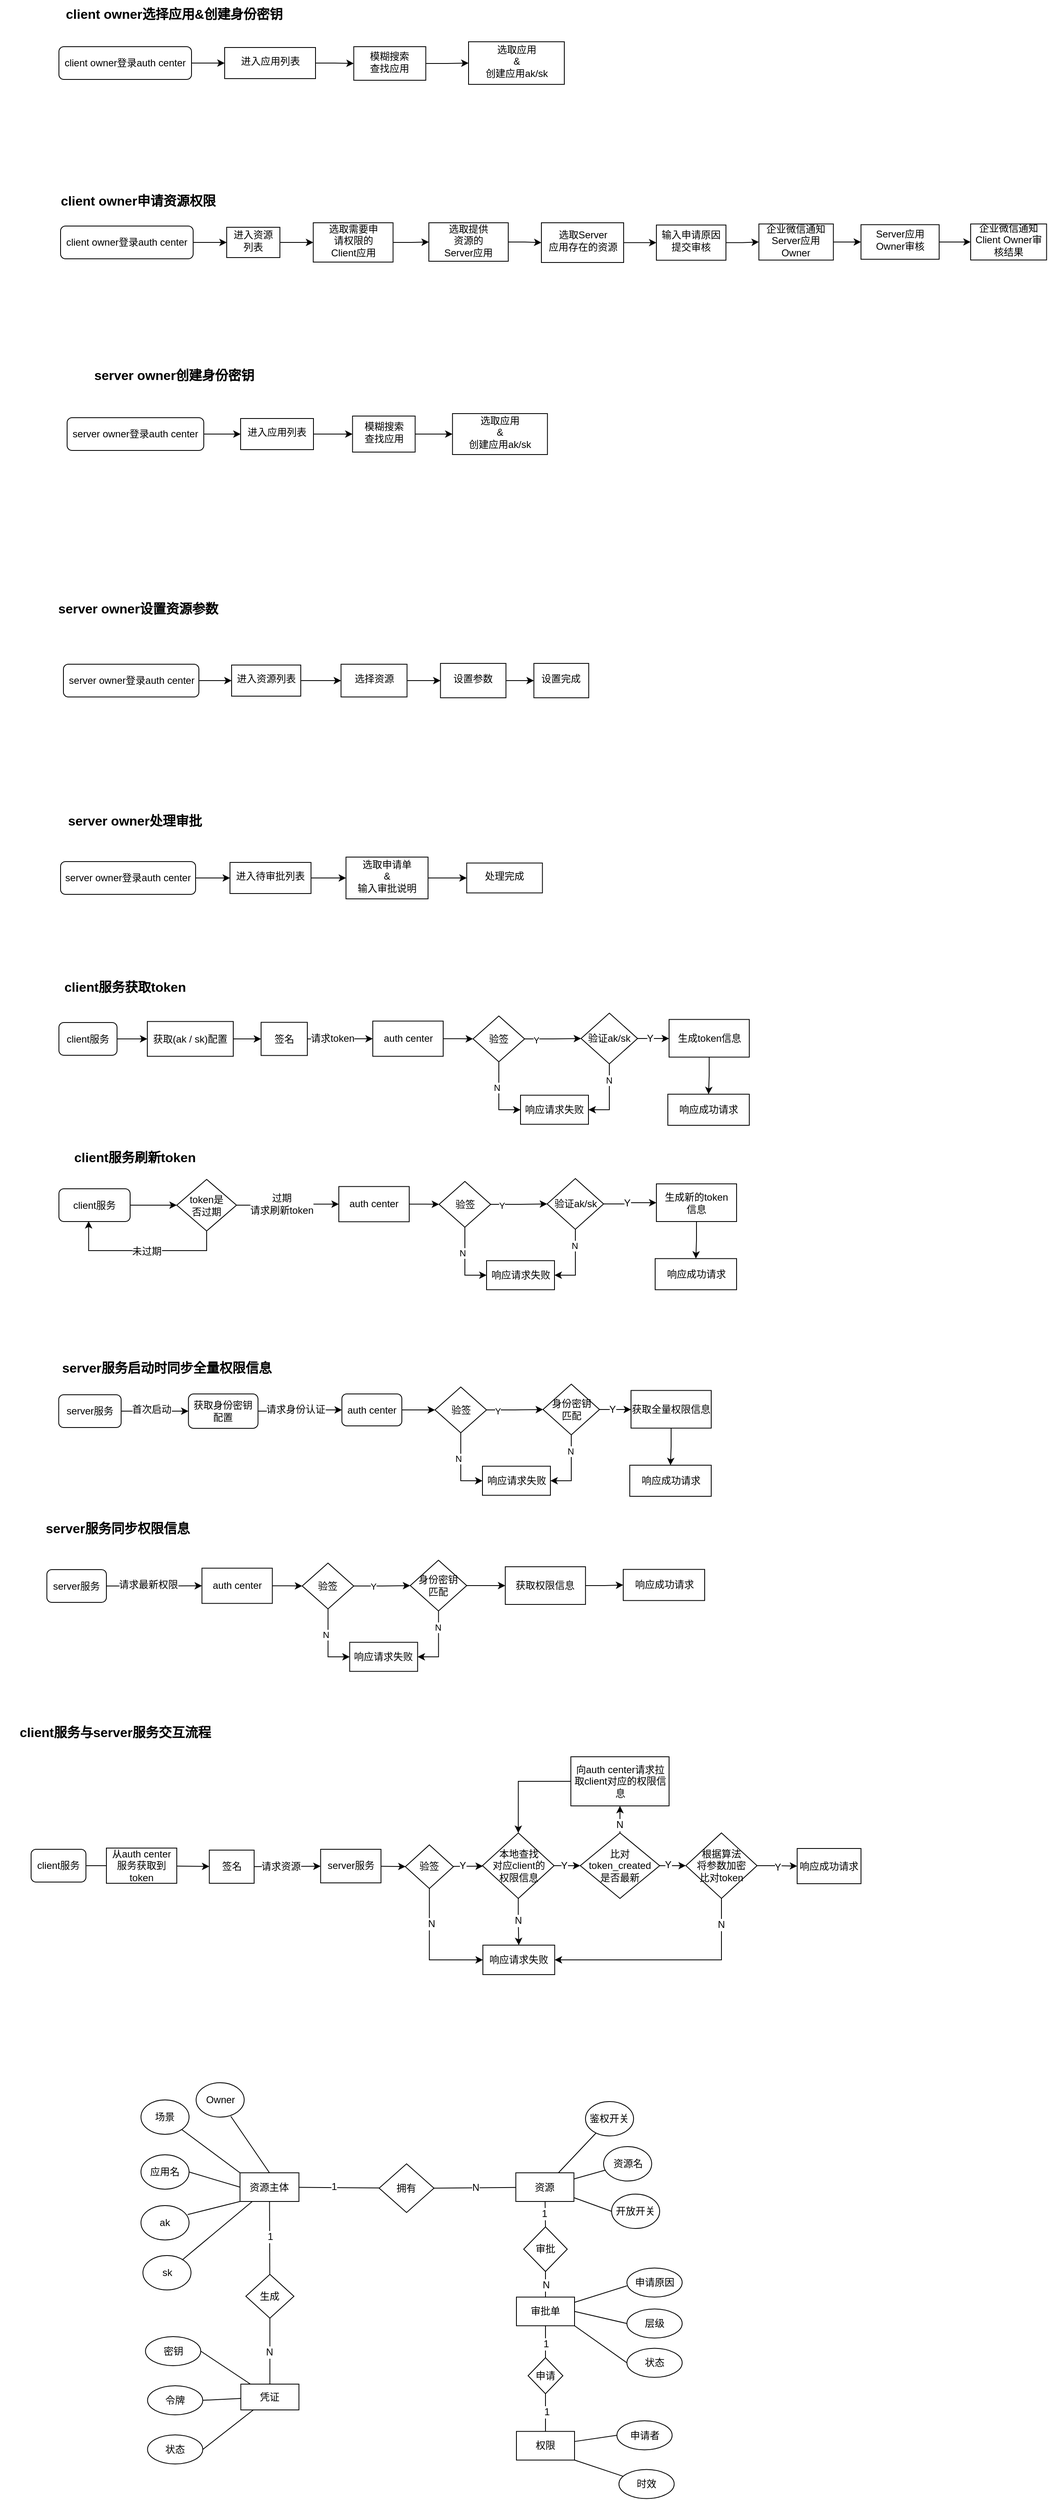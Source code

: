 <mxfile version="15.2.1" type="github">
  <diagram id="C5RBs43oDa-KdzZeNtuy" name="Page-1">
    <mxGraphModel dx="2253" dy="803" grid="0" gridSize="10" guides="1" tooltips="1" connect="1" arrows="1" fold="1" page="1" pageScale="1" pageWidth="827" pageHeight="1169" math="0" shadow="0">
      <root>
        <mxCell id="WIyWlLk6GJQsqaUBKTNV-0" />
        <mxCell id="WIyWlLk6GJQsqaUBKTNV-1" parent="WIyWlLk6GJQsqaUBKTNV-0" />
        <mxCell id="DeKQThP0z9D1mcQqg2c3-670" style="edgeStyle=orthogonalEdgeStyle;rounded=0;orthogonalLoop=1;jettySize=auto;html=1;entryX=0;entryY=0.5;entryDx=0;entryDy=0;fontSize=12;startArrow=none;startFill=0;endArrow=classic;endFill=1;" edge="1" parent="WIyWlLk6GJQsqaUBKTNV-1" source="WIyWlLk6GJQsqaUBKTNV-3" target="DeKQThP0z9D1mcQqg2c3-73">
          <mxGeometry relative="1" as="geometry" />
        </mxCell>
        <mxCell id="WIyWlLk6GJQsqaUBKTNV-3" value="client owner登录auth center" style="rounded=1;whiteSpace=wrap;html=1;fontSize=12;glass=0;strokeWidth=1;shadow=0;" parent="WIyWlLk6GJQsqaUBKTNV-1" vertex="1">
          <mxGeometry x="34" y="81" width="162" height="40" as="geometry" />
        </mxCell>
        <mxCell id="DeKQThP0z9D1mcQqg2c3-24" value="选取应用&lt;br&gt;&amp;amp; &lt;br&gt;创建应用ak/sk" style="whiteSpace=wrap;html=1;shadow=0;strokeWidth=1;spacing=6;spacingTop=-4;" vertex="1" parent="WIyWlLk6GJQsqaUBKTNV-1">
          <mxGeometry x="534.5" y="75" width="117" height="52" as="geometry" />
        </mxCell>
        <mxCell id="DeKQThP0z9D1mcQqg2c3-703" value="" style="edgeStyle=orthogonalEdgeStyle;rounded=0;orthogonalLoop=1;jettySize=auto;html=1;fontSize=12;startArrow=none;startFill=0;endArrow=classic;endFill=1;" edge="1" parent="WIyWlLk6GJQsqaUBKTNV-1" source="DeKQThP0z9D1mcQqg2c3-73" target="DeKQThP0z9D1mcQqg2c3-702">
          <mxGeometry relative="1" as="geometry" />
        </mxCell>
        <mxCell id="DeKQThP0z9D1mcQqg2c3-73" value="进入应用列表" style="whiteSpace=wrap;html=1;shadow=0;strokeWidth=1;spacing=6;spacingTop=-4;" vertex="1" parent="WIyWlLk6GJQsqaUBKTNV-1">
          <mxGeometry x="236.5" y="82" width="111" height="38" as="geometry" />
        </mxCell>
        <mxCell id="DeKQThP0z9D1mcQqg2c3-195" value="" style="edgeStyle=orthogonalEdgeStyle;rounded=0;orthogonalLoop=1;jettySize=auto;html=1;entryX=0;entryY=0.5;entryDx=0;entryDy=0;" edge="1" parent="WIyWlLk6GJQsqaUBKTNV-1" source="DeKQThP0z9D1mcQqg2c3-146" target="DeKQThP0z9D1mcQqg2c3-196">
          <mxGeometry relative="1" as="geometry">
            <mxPoint x="275" y="1292.5" as="targetPoint" />
          </mxGeometry>
        </mxCell>
        <mxCell id="DeKQThP0z9D1mcQqg2c3-146" value="client服务" style="rounded=1;whiteSpace=wrap;html=1;fontSize=12;glass=0;strokeWidth=1;shadow=0;" vertex="1" parent="WIyWlLk6GJQsqaUBKTNV-1">
          <mxGeometry x="34" y="1272.5" width="71" height="40" as="geometry" />
        </mxCell>
        <mxCell id="DeKQThP0z9D1mcQqg2c3-166" value="" style="edgeStyle=orthogonalEdgeStyle;rounded=0;orthogonalLoop=1;jettySize=auto;html=1;exitX=1;exitY=0.5;exitDx=0;exitDy=0;" edge="1" parent="WIyWlLk6GJQsqaUBKTNV-1" source="DeKQThP0z9D1mcQqg2c3-153" target="DeKQThP0z9D1mcQqg2c3-165">
          <mxGeometry relative="1" as="geometry" />
        </mxCell>
        <mxCell id="DeKQThP0z9D1mcQqg2c3-153" value="auth center" style="rounded=0;whiteSpace=wrap;html=1;" vertex="1" parent="WIyWlLk6GJQsqaUBKTNV-1">
          <mxGeometry x="417.5" y="1270.75" width="86" height="43" as="geometry" />
        </mxCell>
        <mxCell id="DeKQThP0z9D1mcQqg2c3-172" value="" style="edgeStyle=orthogonalEdgeStyle;rounded=0;orthogonalLoop=1;jettySize=auto;html=1;" edge="1" parent="WIyWlLk6GJQsqaUBKTNV-1" source="DeKQThP0z9D1mcQqg2c3-165" target="DeKQThP0z9D1mcQqg2c3-171">
          <mxGeometry relative="1" as="geometry" />
        </mxCell>
        <mxCell id="DeKQThP0z9D1mcQqg2c3-178" value="Y" style="edgeLabel;html=1;align=center;verticalAlign=middle;resizable=0;points=[];" vertex="1" connectable="0" parent="DeKQThP0z9D1mcQqg2c3-172">
          <mxGeometry x="-0.617" y="-1" relative="1" as="geometry">
            <mxPoint as="offset" />
          </mxGeometry>
        </mxCell>
        <mxCell id="DeKQThP0z9D1mcQqg2c3-176" value="" style="edgeStyle=orthogonalEdgeStyle;rounded=0;orthogonalLoop=1;jettySize=auto;html=1;entryX=0;entryY=0.5;entryDx=0;entryDy=0;" edge="1" parent="WIyWlLk6GJQsqaUBKTNV-1" source="DeKQThP0z9D1mcQqg2c3-165" target="DeKQThP0z9D1mcQqg2c3-175">
          <mxGeometry relative="1" as="geometry" />
        </mxCell>
        <mxCell id="DeKQThP0z9D1mcQqg2c3-179" value="N" style="edgeLabel;html=1;align=center;verticalAlign=middle;resizable=0;points=[];" vertex="1" connectable="0" parent="DeKQThP0z9D1mcQqg2c3-176">
          <mxGeometry x="-0.271" y="-4" relative="1" as="geometry">
            <mxPoint x="1" as="offset" />
          </mxGeometry>
        </mxCell>
        <mxCell id="DeKQThP0z9D1mcQqg2c3-165" value="验签" style="rhombus;whiteSpace=wrap;html=1;rounded=0;" vertex="1" parent="WIyWlLk6GJQsqaUBKTNV-1">
          <mxGeometry x="540" y="1264.5" width="63" height="56" as="geometry" />
        </mxCell>
        <mxCell id="DeKQThP0z9D1mcQqg2c3-185" value="" style="edgeStyle=orthogonalEdgeStyle;rounded=0;orthogonalLoop=1;jettySize=auto;html=1;" edge="1" parent="WIyWlLk6GJQsqaUBKTNV-1" source="DeKQThP0z9D1mcQqg2c3-169" target="DeKQThP0z9D1mcQqg2c3-184">
          <mxGeometry relative="1" as="geometry" />
        </mxCell>
        <mxCell id="DeKQThP0z9D1mcQqg2c3-169" value="生成token信息" style="whiteSpace=wrap;html=1;rounded=0;" vertex="1" parent="WIyWlLk6GJQsqaUBKTNV-1">
          <mxGeometry x="779.5" y="1268.75" width="98" height="46" as="geometry" />
        </mxCell>
        <mxCell id="DeKQThP0z9D1mcQqg2c3-177" style="edgeStyle=orthogonalEdgeStyle;rounded=0;orthogonalLoop=1;jettySize=auto;html=1;entryX=1;entryY=0.5;entryDx=0;entryDy=0;" edge="1" parent="WIyWlLk6GJQsqaUBKTNV-1" source="DeKQThP0z9D1mcQqg2c3-171" target="DeKQThP0z9D1mcQqg2c3-175">
          <mxGeometry relative="1" as="geometry">
            <mxPoint x="693" y="1394.25" as="targetPoint" />
          </mxGeometry>
        </mxCell>
        <mxCell id="DeKQThP0z9D1mcQqg2c3-180" value="N" style="edgeLabel;html=1;align=center;verticalAlign=middle;resizable=0;points=[];" vertex="1" connectable="0" parent="DeKQThP0z9D1mcQqg2c3-177">
          <mxGeometry x="-0.521" y="-1" relative="1" as="geometry">
            <mxPoint as="offset" />
          </mxGeometry>
        </mxCell>
        <mxCell id="DeKQThP0z9D1mcQqg2c3-183" style="edgeStyle=orthogonalEdgeStyle;rounded=0;orthogonalLoop=1;jettySize=auto;html=1;exitX=1;exitY=0.5;exitDx=0;exitDy=0;entryX=0;entryY=0.5;entryDx=0;entryDy=0;" edge="1" parent="WIyWlLk6GJQsqaUBKTNV-1" source="DeKQThP0z9D1mcQqg2c3-171" target="DeKQThP0z9D1mcQqg2c3-169">
          <mxGeometry relative="1" as="geometry">
            <mxPoint x="754.5" y="1292" as="sourcePoint" />
          </mxGeometry>
        </mxCell>
        <mxCell id="DeKQThP0z9D1mcQqg2c3-420" value="Y" style="edgeLabel;html=1;align=center;verticalAlign=middle;resizable=0;points=[];fontSize=12;" vertex="1" connectable="0" parent="DeKQThP0z9D1mcQqg2c3-183">
          <mxGeometry x="-0.226" relative="1" as="geometry">
            <mxPoint as="offset" />
          </mxGeometry>
        </mxCell>
        <mxCell id="DeKQThP0z9D1mcQqg2c3-171" value="验证ak/sk" style="rhombus;whiteSpace=wrap;html=1;rounded=0;" vertex="1" parent="WIyWlLk6GJQsqaUBKTNV-1">
          <mxGeometry x="672" y="1261" width="69" height="62" as="geometry" />
        </mxCell>
        <mxCell id="DeKQThP0z9D1mcQqg2c3-175" value="响应请求失败" style="whiteSpace=wrap;html=1;rounded=0;" vertex="1" parent="WIyWlLk6GJQsqaUBKTNV-1">
          <mxGeometry x="598" y="1361.25" width="83" height="35.5" as="geometry" />
        </mxCell>
        <mxCell id="DeKQThP0z9D1mcQqg2c3-184" value="响应成功请求" style="whiteSpace=wrap;html=1;rounded=0;" vertex="1" parent="WIyWlLk6GJQsqaUBKTNV-1">
          <mxGeometry x="778" y="1360" width="99.5" height="38" as="geometry" />
        </mxCell>
        <mxCell id="DeKQThP0z9D1mcQqg2c3-524" value="" style="edgeStyle=orthogonalEdgeStyle;rounded=0;orthogonalLoop=1;jettySize=auto;html=1;fontSize=12;" edge="1" parent="WIyWlLk6GJQsqaUBKTNV-1" source="DeKQThP0z9D1mcQqg2c3-196" target="DeKQThP0z9D1mcQqg2c3-523">
          <mxGeometry relative="1" as="geometry" />
        </mxCell>
        <mxCell id="DeKQThP0z9D1mcQqg2c3-196" value="获取(ak / sk)配置" style="rounded=0;whiteSpace=wrap;html=1;" vertex="1" parent="WIyWlLk6GJQsqaUBKTNV-1">
          <mxGeometry x="142" y="1271.25" width="105" height="42.5" as="geometry" />
        </mxCell>
        <mxCell id="DeKQThP0z9D1mcQqg2c3-671" style="edgeStyle=orthogonalEdgeStyle;rounded=0;orthogonalLoop=1;jettySize=auto;html=1;entryX=0;entryY=0.5;entryDx=0;entryDy=0;fontSize=12;startArrow=none;startFill=0;endArrow=classic;endFill=1;" edge="1" parent="WIyWlLk6GJQsqaUBKTNV-1" source="DeKQThP0z9D1mcQqg2c3-261" target="DeKQThP0z9D1mcQqg2c3-303">
          <mxGeometry relative="1" as="geometry" />
        </mxCell>
        <mxCell id="DeKQThP0z9D1mcQqg2c3-261" value="client owner登录auth center" style="rounded=1;whiteSpace=wrap;html=1;fontSize=12;glass=0;strokeWidth=1;shadow=0;" vertex="1" parent="WIyWlLk6GJQsqaUBKTNV-1">
          <mxGeometry x="36" y="300" width="162" height="40" as="geometry" />
        </mxCell>
        <mxCell id="DeKQThP0z9D1mcQqg2c3-673" value="" style="edgeStyle=orthogonalEdgeStyle;rounded=0;orthogonalLoop=1;jettySize=auto;html=1;fontSize=12;startArrow=none;startFill=0;endArrow=classic;endFill=1;" edge="1" parent="WIyWlLk6GJQsqaUBKTNV-1" source="DeKQThP0z9D1mcQqg2c3-303" target="DeKQThP0z9D1mcQqg2c3-672">
          <mxGeometry relative="1" as="geometry" />
        </mxCell>
        <mxCell id="DeKQThP0z9D1mcQqg2c3-303" value="进入资源列表" style="whiteSpace=wrap;html=1;shadow=0;strokeWidth=1;spacing=6;spacingTop=-4;" vertex="1" parent="WIyWlLk6GJQsqaUBKTNV-1">
          <mxGeometry x="239" y="301.5" width="65" height="37" as="geometry" />
        </mxCell>
        <mxCell id="DeKQThP0z9D1mcQqg2c3-307" value="client owner选择应用&amp;amp;创建身份密钥" style="text;html=1;strokeColor=none;fillColor=none;align=center;verticalAlign=middle;whiteSpace=wrap;rounded=0;fontStyle=1;fontSize=16;" vertex="1" parent="WIyWlLk6GJQsqaUBKTNV-1">
          <mxGeometry x="34" y="24" width="282" height="33" as="geometry" />
        </mxCell>
        <mxCell id="DeKQThP0z9D1mcQqg2c3-309" value="client owner申请资源权限" style="text;html=1;strokeColor=none;fillColor=none;align=center;verticalAlign=middle;whiteSpace=wrap;rounded=0;fontStyle=1;fontSize=16;" vertex="1" parent="WIyWlLk6GJQsqaUBKTNV-1">
          <mxGeometry x="-10" y="252" width="282" height="33" as="geometry" />
        </mxCell>
        <mxCell id="DeKQThP0z9D1mcQqg2c3-694" style="edgeStyle=orthogonalEdgeStyle;rounded=0;orthogonalLoop=1;jettySize=auto;html=1;entryX=0;entryY=0.5;entryDx=0;entryDy=0;fontSize=12;startArrow=none;startFill=0;endArrow=classic;endFill=1;" edge="1" parent="WIyWlLk6GJQsqaUBKTNV-1" source="DeKQThP0z9D1mcQqg2c3-310" target="DeKQThP0z9D1mcQqg2c3-314">
          <mxGeometry relative="1" as="geometry" />
        </mxCell>
        <mxCell id="DeKQThP0z9D1mcQqg2c3-310" value="server owner登录auth center" style="rounded=1;whiteSpace=wrap;html=1;fontSize=12;glass=0;strokeWidth=1;shadow=0;" vertex="1" parent="WIyWlLk6GJQsqaUBKTNV-1">
          <mxGeometry x="44" y="534" width="167" height="40" as="geometry" />
        </mxCell>
        <mxCell id="DeKQThP0z9D1mcQqg2c3-710" value="" style="edgeStyle=orthogonalEdgeStyle;rounded=0;orthogonalLoop=1;jettySize=auto;html=1;fontSize=12;startArrow=none;startFill=0;endArrow=classic;endFill=1;" edge="1" parent="WIyWlLk6GJQsqaUBKTNV-1" source="DeKQThP0z9D1mcQqg2c3-314" target="DeKQThP0z9D1mcQqg2c3-709">
          <mxGeometry relative="1" as="geometry" />
        </mxCell>
        <mxCell id="DeKQThP0z9D1mcQqg2c3-314" value="进入应用列表" style="whiteSpace=wrap;html=1;shadow=0;strokeWidth=1;spacing=6;spacingTop=-4;" vertex="1" parent="WIyWlLk6GJQsqaUBKTNV-1">
          <mxGeometry x="256" y="535" width="89" height="38" as="geometry" />
        </mxCell>
        <mxCell id="DeKQThP0z9D1mcQqg2c3-317" value="选取应用&lt;br&gt;&amp;amp;&lt;br&gt;创建应用ak/sk" style="whiteSpace=wrap;html=1;shadow=0;strokeWidth=1;spacing=6;spacingTop=-4;" vertex="1" parent="WIyWlLk6GJQsqaUBKTNV-1">
          <mxGeometry x="514.88" y="529" width="116" height="50" as="geometry" />
        </mxCell>
        <mxCell id="DeKQThP0z9D1mcQqg2c3-325" value="server owner创建身份密钥" style="text;html=1;strokeColor=none;fillColor=none;align=center;verticalAlign=middle;whiteSpace=wrap;rounded=0;fontStyle=1;fontSize=16;" vertex="1" parent="WIyWlLk6GJQsqaUBKTNV-1">
          <mxGeometry x="34" y="465" width="282" height="33" as="geometry" />
        </mxCell>
        <mxCell id="DeKQThP0z9D1mcQqg2c3-326" value="server owner设置资源参数" style="text;html=1;strokeColor=none;fillColor=none;align=center;verticalAlign=middle;whiteSpace=wrap;rounded=0;fontStyle=1;fontSize=16;" vertex="1" parent="WIyWlLk6GJQsqaUBKTNV-1">
          <mxGeometry x="-10" y="750" width="282" height="33" as="geometry" />
        </mxCell>
        <mxCell id="DeKQThP0z9D1mcQqg2c3-695" style="edgeStyle=orthogonalEdgeStyle;rounded=0;orthogonalLoop=1;jettySize=auto;html=1;entryX=0;entryY=0.5;entryDx=0;entryDy=0;fontSize=12;startArrow=none;startFill=0;endArrow=classic;endFill=1;" edge="1" parent="WIyWlLk6GJQsqaUBKTNV-1" source="DeKQThP0z9D1mcQqg2c3-328" target="DeKQThP0z9D1mcQqg2c3-334">
          <mxGeometry relative="1" as="geometry" />
        </mxCell>
        <mxCell id="DeKQThP0z9D1mcQqg2c3-328" value="server owner登录auth center" style="rounded=1;whiteSpace=wrap;html=1;fontSize=12;glass=0;strokeWidth=1;shadow=0;" vertex="1" parent="WIyWlLk6GJQsqaUBKTNV-1">
          <mxGeometry x="39.5" y="835" width="165.5" height="40" as="geometry" />
        </mxCell>
        <mxCell id="DeKQThP0z9D1mcQqg2c3-713" style="edgeStyle=orthogonalEdgeStyle;rounded=0;orthogonalLoop=1;jettySize=auto;html=1;fontSize=12;startArrow=none;startFill=0;endArrow=classic;endFill=1;" edge="1" parent="WIyWlLk6GJQsqaUBKTNV-1" source="DeKQThP0z9D1mcQqg2c3-334" target="DeKQThP0z9D1mcQqg2c3-698">
          <mxGeometry relative="1" as="geometry" />
        </mxCell>
        <mxCell id="DeKQThP0z9D1mcQqg2c3-334" value="进入资源列表" style="whiteSpace=wrap;html=1;shadow=0;strokeWidth=1;spacing=6;spacingTop=-4;" vertex="1" parent="WIyWlLk6GJQsqaUBKTNV-1">
          <mxGeometry x="245" y="836" width="84.5" height="38" as="geometry" />
        </mxCell>
        <mxCell id="DeKQThP0z9D1mcQqg2c3-383" style="edgeStyle=orthogonalEdgeStyle;rounded=0;orthogonalLoop=1;jettySize=auto;html=1;entryX=0;entryY=0.5;entryDx=0;entryDy=0;fontSize=12;" edge="1" parent="WIyWlLk6GJQsqaUBKTNV-1" source="DeKQThP0z9D1mcQqg2c3-346" target="DeKQThP0z9D1mcQqg2c3-348">
          <mxGeometry relative="1" as="geometry" />
        </mxCell>
        <mxCell id="DeKQThP0z9D1mcQqg2c3-346" value="设置参数" style="whiteSpace=wrap;html=1;shadow=0;strokeWidth=1;spacing=6;spacingTop=-4;" vertex="1" parent="WIyWlLk6GJQsqaUBKTNV-1">
          <mxGeometry x="500.2" y="834" width="80" height="42" as="geometry" />
        </mxCell>
        <mxCell id="DeKQThP0z9D1mcQqg2c3-348" value="设置完成" style="whiteSpace=wrap;html=1;shadow=0;strokeWidth=1;spacing=6;spacingTop=-4;" vertex="1" parent="WIyWlLk6GJQsqaUBKTNV-1">
          <mxGeometry x="614.32" y="834" width="67" height="42" as="geometry" />
        </mxCell>
        <mxCell id="DeKQThP0z9D1mcQqg2c3-353" value="server owner处理审批" style="text;html=1;strokeColor=none;fillColor=none;align=center;verticalAlign=middle;whiteSpace=wrap;rounded=0;fontStyle=1;fontSize=16;" vertex="1" parent="WIyWlLk6GJQsqaUBKTNV-1">
          <mxGeometry x="-14" y="1009" width="282" height="33" as="geometry" />
        </mxCell>
        <mxCell id="DeKQThP0z9D1mcQqg2c3-701" style="edgeStyle=orthogonalEdgeStyle;rounded=0;orthogonalLoop=1;jettySize=auto;html=1;entryX=0;entryY=0.5;entryDx=0;entryDy=0;fontSize=12;startArrow=none;startFill=0;endArrow=classic;endFill=1;" edge="1" parent="WIyWlLk6GJQsqaUBKTNV-1" source="DeKQThP0z9D1mcQqg2c3-354" target="DeKQThP0z9D1mcQqg2c3-360">
          <mxGeometry relative="1" as="geometry" />
        </mxCell>
        <mxCell id="DeKQThP0z9D1mcQqg2c3-354" value="server owner登录auth center" style="rounded=1;whiteSpace=wrap;html=1;fontSize=12;glass=0;strokeWidth=1;shadow=0;" vertex="1" parent="WIyWlLk6GJQsqaUBKTNV-1">
          <mxGeometry x="36" y="1076" width="165" height="40" as="geometry" />
        </mxCell>
        <mxCell id="DeKQThP0z9D1mcQqg2c3-371" style="edgeStyle=orthogonalEdgeStyle;rounded=0;orthogonalLoop=1;jettySize=auto;html=1;exitX=1;exitY=0.5;exitDx=0;exitDy=0;entryX=0;entryY=0.5;entryDx=0;entryDy=0;fontSize=16;" edge="1" parent="WIyWlLk6GJQsqaUBKTNV-1" source="DeKQThP0z9D1mcQqg2c3-360" target="DeKQThP0z9D1mcQqg2c3-370">
          <mxGeometry relative="1" as="geometry" />
        </mxCell>
        <mxCell id="DeKQThP0z9D1mcQqg2c3-360" value="进入待审批列表" style="whiteSpace=wrap;html=1;shadow=0;strokeWidth=1;spacing=6;spacingTop=-4;" vertex="1" parent="WIyWlLk6GJQsqaUBKTNV-1">
          <mxGeometry x="243" y="1077" width="99" height="38" as="geometry" />
        </mxCell>
        <mxCell id="DeKQThP0z9D1mcQqg2c3-712" style="edgeStyle=orthogonalEdgeStyle;rounded=0;orthogonalLoop=1;jettySize=auto;html=1;fontSize=12;startArrow=none;startFill=0;endArrow=classic;endFill=1;" edge="1" parent="WIyWlLk6GJQsqaUBKTNV-1" source="DeKQThP0z9D1mcQqg2c3-370" target="DeKQThP0z9D1mcQqg2c3-374">
          <mxGeometry relative="1" as="geometry" />
        </mxCell>
        <mxCell id="DeKQThP0z9D1mcQqg2c3-370" value="选取申请单&lt;br&gt;&amp;amp;&lt;br&gt;输入审批说明" style="whiteSpace=wrap;html=1;shadow=0;strokeWidth=1;spacing=6;spacingTop=-4;" vertex="1" parent="WIyWlLk6GJQsqaUBKTNV-1">
          <mxGeometry x="384.75" y="1070.5" width="100.25" height="51" as="geometry" />
        </mxCell>
        <mxCell id="DeKQThP0z9D1mcQqg2c3-374" value="处理完成" style="whiteSpace=wrap;html=1;shadow=0;strokeWidth=1;spacing=6;spacingTop=-4;" vertex="1" parent="WIyWlLk6GJQsqaUBKTNV-1">
          <mxGeometry x="532.25" y="1077.75" width="92.5" height="36.5" as="geometry" />
        </mxCell>
        <mxCell id="DeKQThP0z9D1mcQqg2c3-443" value="" style="edgeStyle=orthogonalEdgeStyle;rounded=0;orthogonalLoop=1;jettySize=auto;html=1;fontSize=12;entryX=0;entryY=0.5;entryDx=0;entryDy=0;" edge="1" parent="WIyWlLk6GJQsqaUBKTNV-1" source="DeKQThP0z9D1mcQqg2c3-422" target="DeKQThP0z9D1mcQqg2c3-632">
          <mxGeometry relative="1" as="geometry">
            <mxPoint x="177.105" y="1493.6" as="targetPoint" />
          </mxGeometry>
        </mxCell>
        <mxCell id="DeKQThP0z9D1mcQqg2c3-422" value="client服务" style="rounded=1;whiteSpace=wrap;html=1;fontSize=12;glass=0;strokeWidth=1;shadow=0;" vertex="1" parent="WIyWlLk6GJQsqaUBKTNV-1">
          <mxGeometry x="34" y="1475.5" width="87" height="40" as="geometry" />
        </mxCell>
        <mxCell id="DeKQThP0z9D1mcQqg2c3-423" value="" style="edgeStyle=orthogonalEdgeStyle;rounded=0;orthogonalLoop=1;jettySize=auto;html=1;exitX=1;exitY=0.5;exitDx=0;exitDy=0;" edge="1" parent="WIyWlLk6GJQsqaUBKTNV-1" source="DeKQThP0z9D1mcQqg2c3-424" target="DeKQThP0z9D1mcQqg2c3-429">
          <mxGeometry relative="1" as="geometry" />
        </mxCell>
        <mxCell id="DeKQThP0z9D1mcQqg2c3-424" value="auth center" style="rounded=0;whiteSpace=wrap;html=1;" vertex="1" parent="WIyWlLk6GJQsqaUBKTNV-1">
          <mxGeometry x="376" y="1472.75" width="86" height="43" as="geometry" />
        </mxCell>
        <mxCell id="DeKQThP0z9D1mcQqg2c3-425" value="" style="edgeStyle=orthogonalEdgeStyle;rounded=0;orthogonalLoop=1;jettySize=auto;html=1;" edge="1" parent="WIyWlLk6GJQsqaUBKTNV-1" source="DeKQThP0z9D1mcQqg2c3-429" target="DeKQThP0z9D1mcQqg2c3-436">
          <mxGeometry relative="1" as="geometry" />
        </mxCell>
        <mxCell id="DeKQThP0z9D1mcQqg2c3-426" value="Y" style="edgeLabel;html=1;align=center;verticalAlign=middle;resizable=0;points=[];" vertex="1" connectable="0" parent="DeKQThP0z9D1mcQqg2c3-425">
          <mxGeometry x="-0.617" y="-1" relative="1" as="geometry">
            <mxPoint as="offset" />
          </mxGeometry>
        </mxCell>
        <mxCell id="DeKQThP0z9D1mcQqg2c3-427" value="" style="edgeStyle=orthogonalEdgeStyle;rounded=0;orthogonalLoop=1;jettySize=auto;html=1;entryX=0;entryY=0.5;entryDx=0;entryDy=0;" edge="1" parent="WIyWlLk6GJQsqaUBKTNV-1" source="DeKQThP0z9D1mcQqg2c3-429" target="DeKQThP0z9D1mcQqg2c3-437">
          <mxGeometry relative="1" as="geometry" />
        </mxCell>
        <mxCell id="DeKQThP0z9D1mcQqg2c3-428" value="N" style="edgeLabel;html=1;align=center;verticalAlign=middle;resizable=0;points=[];" vertex="1" connectable="0" parent="DeKQThP0z9D1mcQqg2c3-427">
          <mxGeometry x="-0.271" y="-4" relative="1" as="geometry">
            <mxPoint x="1" as="offset" />
          </mxGeometry>
        </mxCell>
        <mxCell id="DeKQThP0z9D1mcQqg2c3-429" value="验签" style="rhombus;whiteSpace=wrap;html=1;rounded=0;" vertex="1" parent="WIyWlLk6GJQsqaUBKTNV-1">
          <mxGeometry x="498.5" y="1466.5" width="63" height="56" as="geometry" />
        </mxCell>
        <mxCell id="DeKQThP0z9D1mcQqg2c3-430" value="" style="edgeStyle=orthogonalEdgeStyle;rounded=0;orthogonalLoop=1;jettySize=auto;html=1;fontSize=12;" edge="1" parent="WIyWlLk6GJQsqaUBKTNV-1" source="DeKQThP0z9D1mcQqg2c3-431" target="DeKQThP0z9D1mcQqg2c3-438">
          <mxGeometry relative="1" as="geometry" />
        </mxCell>
        <mxCell id="DeKQThP0z9D1mcQqg2c3-431" value="生成新的token&lt;br style=&quot;font-size: 12px;&quot;&gt;信息" style="whiteSpace=wrap;html=1;rounded=0;fontSize=12;" vertex="1" parent="WIyWlLk6GJQsqaUBKTNV-1">
          <mxGeometry x="764" y="1469.5" width="98" height="46" as="geometry" />
        </mxCell>
        <mxCell id="DeKQThP0z9D1mcQqg2c3-432" style="edgeStyle=orthogonalEdgeStyle;rounded=0;orthogonalLoop=1;jettySize=auto;html=1;entryX=1;entryY=0.5;entryDx=0;entryDy=0;" edge="1" parent="WIyWlLk6GJQsqaUBKTNV-1" source="DeKQThP0z9D1mcQqg2c3-436" target="DeKQThP0z9D1mcQqg2c3-437">
          <mxGeometry relative="1" as="geometry">
            <mxPoint x="651.5" y="1596.25" as="targetPoint" />
          </mxGeometry>
        </mxCell>
        <mxCell id="DeKQThP0z9D1mcQqg2c3-433" value="N" style="edgeLabel;html=1;align=center;verticalAlign=middle;resizable=0;points=[];" vertex="1" connectable="0" parent="DeKQThP0z9D1mcQqg2c3-432">
          <mxGeometry x="-0.521" y="-1" relative="1" as="geometry">
            <mxPoint as="offset" />
          </mxGeometry>
        </mxCell>
        <mxCell id="DeKQThP0z9D1mcQqg2c3-436" value="验证ak/sk" style="rhombus;whiteSpace=wrap;html=1;rounded=0;" vertex="1" parent="WIyWlLk6GJQsqaUBKTNV-1">
          <mxGeometry x="630.5" y="1463" width="69" height="62" as="geometry" />
        </mxCell>
        <mxCell id="DeKQThP0z9D1mcQqg2c3-437" value="响应请求失败" style="whiteSpace=wrap;html=1;rounded=0;" vertex="1" parent="WIyWlLk6GJQsqaUBKTNV-1">
          <mxGeometry x="556.5" y="1563.25" width="83" height="35.5" as="geometry" />
        </mxCell>
        <mxCell id="DeKQThP0z9D1mcQqg2c3-438" value="响应成功请求" style="whiteSpace=wrap;html=1;rounded=0;fontSize=12;" vertex="1" parent="WIyWlLk6GJQsqaUBKTNV-1">
          <mxGeometry x="762.5" y="1560.75" width="99.5" height="38" as="geometry" />
        </mxCell>
        <mxCell id="DeKQThP0z9D1mcQqg2c3-439" value="" style="edgeStyle=orthogonalEdgeStyle;rounded=0;orthogonalLoop=1;jettySize=auto;html=1;entryX=0;entryY=0.5;entryDx=0;entryDy=0;exitX=1;exitY=0.5;exitDx=0;exitDy=0;" edge="1" parent="WIyWlLk6GJQsqaUBKTNV-1" source="DeKQThP0z9D1mcQqg2c3-632" target="DeKQThP0z9D1mcQqg2c3-424">
          <mxGeometry relative="1" as="geometry">
            <mxPoint x="356" y="1495.5" as="targetPoint" />
            <mxPoint x="256" y="1495.5" as="sourcePoint" />
          </mxGeometry>
        </mxCell>
        <mxCell id="DeKQThP0z9D1mcQqg2c3-444" value="过期&lt;br&gt;请求刷新token" style="edgeLabel;html=1;align=center;verticalAlign=middle;resizable=0;points=[];fontSize=12;" vertex="1" connectable="0" parent="DeKQThP0z9D1mcQqg2c3-439">
          <mxGeometry x="-0.133" y="2" relative="1" as="geometry">
            <mxPoint as="offset" />
          </mxGeometry>
        </mxCell>
        <mxCell id="DeKQThP0z9D1mcQqg2c3-445" style="edgeStyle=orthogonalEdgeStyle;rounded=0;orthogonalLoop=1;jettySize=auto;html=1;entryX=0.417;entryY=0.988;entryDx=0;entryDy=0;entryPerimeter=0;fontSize=12;exitX=0.5;exitY=1;exitDx=0;exitDy=0;" edge="1" parent="WIyWlLk6GJQsqaUBKTNV-1" source="DeKQThP0z9D1mcQqg2c3-632" target="DeKQThP0z9D1mcQqg2c3-422">
          <mxGeometry relative="1" as="geometry">
            <mxPoint x="216.5" y="1531.25" as="sourcePoint" />
            <Array as="points">
              <mxPoint x="215" y="1551" />
              <mxPoint x="70" y="1551" />
            </Array>
          </mxGeometry>
        </mxCell>
        <mxCell id="DeKQThP0z9D1mcQqg2c3-446" value="未过期" style="edgeLabel;html=1;align=center;verticalAlign=middle;resizable=0;points=[];fontSize=12;" vertex="1" connectable="0" parent="DeKQThP0z9D1mcQqg2c3-445">
          <mxGeometry x="-0.043" y="1" relative="1" as="geometry">
            <mxPoint as="offset" />
          </mxGeometry>
        </mxCell>
        <mxCell id="DeKQThP0z9D1mcQqg2c3-449" style="edgeStyle=orthogonalEdgeStyle;rounded=0;orthogonalLoop=1;jettySize=auto;html=1;entryX=0;entryY=0.5;entryDx=0;entryDy=0;fontSize=12;exitX=1;exitY=0.5;exitDx=0;exitDy=0;" edge="1" parent="WIyWlLk6GJQsqaUBKTNV-1" source="DeKQThP0z9D1mcQqg2c3-436" target="DeKQThP0z9D1mcQqg2c3-431">
          <mxGeometry relative="1" as="geometry">
            <mxPoint x="802.75" y="1494" as="sourcePoint" />
          </mxGeometry>
        </mxCell>
        <mxCell id="DeKQThP0z9D1mcQqg2c3-450" value="Y" style="edgeLabel;html=1;align=center;verticalAlign=middle;resizable=0;points=[];fontSize=12;" vertex="1" connectable="0" parent="DeKQThP0z9D1mcQqg2c3-449">
          <mxGeometry x="-0.137" y="1" relative="1" as="geometry">
            <mxPoint as="offset" />
          </mxGeometry>
        </mxCell>
        <mxCell id="DeKQThP0z9D1mcQqg2c3-453" value="client服务获取token" style="text;html=1;strokeColor=none;fillColor=none;align=center;verticalAlign=middle;whiteSpace=wrap;rounded=0;fontStyle=1;fontSize=16;" vertex="1" parent="WIyWlLk6GJQsqaUBKTNV-1">
          <mxGeometry x="-26" y="1212" width="282" height="33" as="geometry" />
        </mxCell>
        <mxCell id="DeKQThP0z9D1mcQqg2c3-454" value="client服务刷新token" style="text;html=1;strokeColor=none;fillColor=none;align=center;verticalAlign=middle;whiteSpace=wrap;rounded=0;fontStyle=1;fontSize=16;" vertex="1" parent="WIyWlLk6GJQsqaUBKTNV-1">
          <mxGeometry x="-14" y="1420" width="282" height="33" as="geometry" />
        </mxCell>
        <mxCell id="DeKQThP0z9D1mcQqg2c3-455" value="server服务启动时同步全量权限信息" style="text;html=1;strokeColor=none;fillColor=none;align=center;verticalAlign=middle;whiteSpace=wrap;rounded=0;fontStyle=1;fontSize=16;" vertex="1" parent="WIyWlLk6GJQsqaUBKTNV-1">
          <mxGeometry x="25" y="1677" width="282" height="33" as="geometry" />
        </mxCell>
        <mxCell id="DeKQThP0z9D1mcQqg2c3-462" value="" style="edgeStyle=orthogonalEdgeStyle;rounded=0;orthogonalLoop=1;jettySize=auto;html=1;fontSize=12;" edge="1" parent="WIyWlLk6GJQsqaUBKTNV-1" source="DeKQThP0z9D1mcQqg2c3-456" target="DeKQThP0z9D1mcQqg2c3-461">
          <mxGeometry relative="1" as="geometry" />
        </mxCell>
        <mxCell id="DeKQThP0z9D1mcQqg2c3-467" value="首次启动" style="edgeLabel;html=1;align=center;verticalAlign=middle;resizable=0;points=[];fontSize=12;" vertex="1" connectable="0" parent="DeKQThP0z9D1mcQqg2c3-462">
          <mxGeometry x="-0.099" y="2" relative="1" as="geometry">
            <mxPoint as="offset" />
          </mxGeometry>
        </mxCell>
        <mxCell id="DeKQThP0z9D1mcQqg2c3-456" value="server服务" style="rounded=1;whiteSpace=wrap;html=1;fontSize=12;glass=0;strokeWidth=1;shadow=0;" vertex="1" parent="WIyWlLk6GJQsqaUBKTNV-1">
          <mxGeometry x="33.75" y="1727" width="76.25" height="40" as="geometry" />
        </mxCell>
        <mxCell id="DeKQThP0z9D1mcQqg2c3-469" value="" style="edgeStyle=orthogonalEdgeStyle;rounded=0;orthogonalLoop=1;jettySize=auto;html=1;fontSize=12;" edge="1" parent="WIyWlLk6GJQsqaUBKTNV-1" source="DeKQThP0z9D1mcQqg2c3-461" target="DeKQThP0z9D1mcQqg2c3-468">
          <mxGeometry relative="1" as="geometry" />
        </mxCell>
        <mxCell id="DeKQThP0z9D1mcQqg2c3-470" value="请求身份认证" style="edgeLabel;html=1;align=center;verticalAlign=middle;resizable=0;points=[];fontSize=12;" vertex="1" connectable="0" parent="DeKQThP0z9D1mcQqg2c3-469">
          <mxGeometry x="-0.218" y="1" relative="1" as="geometry">
            <mxPoint x="5" y="-1" as="offset" />
          </mxGeometry>
        </mxCell>
        <mxCell id="DeKQThP0z9D1mcQqg2c3-461" value="获取身份密钥配置" style="whiteSpace=wrap;html=1;rounded=1;shadow=0;strokeWidth=1;glass=0;" vertex="1" parent="WIyWlLk6GJQsqaUBKTNV-1">
          <mxGeometry x="192.25" y="1726" width="85" height="42" as="geometry" />
        </mxCell>
        <mxCell id="DeKQThP0z9D1mcQqg2c3-485" style="edgeStyle=orthogonalEdgeStyle;rounded=0;orthogonalLoop=1;jettySize=auto;html=1;entryX=0;entryY=0.5;entryDx=0;entryDy=0;fontSize=12;" edge="1" parent="WIyWlLk6GJQsqaUBKTNV-1" source="DeKQThP0z9D1mcQqg2c3-468" target="DeKQThP0z9D1mcQqg2c3-475">
          <mxGeometry relative="1" as="geometry" />
        </mxCell>
        <mxCell id="DeKQThP0z9D1mcQqg2c3-468" value="auth center" style="whiteSpace=wrap;html=1;rounded=1;shadow=0;strokeWidth=1;glass=0;" vertex="1" parent="WIyWlLk6GJQsqaUBKTNV-1">
          <mxGeometry x="379.75" y="1726" width="73.25" height="39" as="geometry" />
        </mxCell>
        <mxCell id="DeKQThP0z9D1mcQqg2c3-471" value="" style="edgeStyle=orthogonalEdgeStyle;rounded=0;orthogonalLoop=1;jettySize=auto;html=1;" edge="1" parent="WIyWlLk6GJQsqaUBKTNV-1" source="DeKQThP0z9D1mcQqg2c3-475" target="DeKQThP0z9D1mcQqg2c3-482">
          <mxGeometry relative="1" as="geometry" />
        </mxCell>
        <mxCell id="DeKQThP0z9D1mcQqg2c3-472" value="Y" style="edgeLabel;html=1;align=center;verticalAlign=middle;resizable=0;points=[];" vertex="1" connectable="0" parent="DeKQThP0z9D1mcQqg2c3-471">
          <mxGeometry x="-0.617" y="-1" relative="1" as="geometry">
            <mxPoint as="offset" />
          </mxGeometry>
        </mxCell>
        <mxCell id="DeKQThP0z9D1mcQqg2c3-473" value="" style="edgeStyle=orthogonalEdgeStyle;rounded=0;orthogonalLoop=1;jettySize=auto;html=1;entryX=0;entryY=0.5;entryDx=0;entryDy=0;" edge="1" parent="WIyWlLk6GJQsqaUBKTNV-1" source="DeKQThP0z9D1mcQqg2c3-475" target="DeKQThP0z9D1mcQqg2c3-483">
          <mxGeometry relative="1" as="geometry" />
        </mxCell>
        <mxCell id="DeKQThP0z9D1mcQqg2c3-474" value="N" style="edgeLabel;html=1;align=center;verticalAlign=middle;resizable=0;points=[];" vertex="1" connectable="0" parent="DeKQThP0z9D1mcQqg2c3-473">
          <mxGeometry x="-0.271" y="-4" relative="1" as="geometry">
            <mxPoint x="1" as="offset" />
          </mxGeometry>
        </mxCell>
        <mxCell id="DeKQThP0z9D1mcQqg2c3-475" value="验签" style="rhombus;whiteSpace=wrap;html=1;rounded=0;" vertex="1" parent="WIyWlLk6GJQsqaUBKTNV-1">
          <mxGeometry x="493.5" y="1717.5" width="63" height="56" as="geometry" />
        </mxCell>
        <mxCell id="DeKQThP0z9D1mcQqg2c3-476" value="" style="edgeStyle=orthogonalEdgeStyle;rounded=0;orthogonalLoop=1;jettySize=auto;html=1;" edge="1" parent="WIyWlLk6GJQsqaUBKTNV-1" source="DeKQThP0z9D1mcQqg2c3-477" target="DeKQThP0z9D1mcQqg2c3-484">
          <mxGeometry relative="1" as="geometry" />
        </mxCell>
        <mxCell id="DeKQThP0z9D1mcQqg2c3-477" value="获取全量权限信息" style="whiteSpace=wrap;html=1;rounded=0;" vertex="1" parent="WIyWlLk6GJQsqaUBKTNV-1">
          <mxGeometry x="733" y="1721.75" width="98" height="46" as="geometry" />
        </mxCell>
        <mxCell id="DeKQThP0z9D1mcQqg2c3-478" style="edgeStyle=orthogonalEdgeStyle;rounded=0;orthogonalLoop=1;jettySize=auto;html=1;entryX=1;entryY=0.5;entryDx=0;entryDy=0;" edge="1" parent="WIyWlLk6GJQsqaUBKTNV-1" source="DeKQThP0z9D1mcQqg2c3-482" target="DeKQThP0z9D1mcQqg2c3-483">
          <mxGeometry relative="1" as="geometry">
            <mxPoint x="646.5" y="1847.25" as="targetPoint" />
          </mxGeometry>
        </mxCell>
        <mxCell id="DeKQThP0z9D1mcQqg2c3-479" value="N" style="edgeLabel;html=1;align=center;verticalAlign=middle;resizable=0;points=[];" vertex="1" connectable="0" parent="DeKQThP0z9D1mcQqg2c3-478">
          <mxGeometry x="-0.521" y="-1" relative="1" as="geometry">
            <mxPoint as="offset" />
          </mxGeometry>
        </mxCell>
        <mxCell id="DeKQThP0z9D1mcQqg2c3-480" style="edgeStyle=orthogonalEdgeStyle;rounded=0;orthogonalLoop=1;jettySize=auto;html=1;exitX=1;exitY=0.5;exitDx=0;exitDy=0;entryX=0;entryY=0.5;entryDx=0;entryDy=0;" edge="1" parent="WIyWlLk6GJQsqaUBKTNV-1" source="DeKQThP0z9D1mcQqg2c3-482" target="DeKQThP0z9D1mcQqg2c3-477">
          <mxGeometry relative="1" as="geometry">
            <mxPoint x="708" y="1745" as="sourcePoint" />
          </mxGeometry>
        </mxCell>
        <mxCell id="DeKQThP0z9D1mcQqg2c3-481" value="Y" style="edgeLabel;html=1;align=center;verticalAlign=middle;resizable=0;points=[];fontSize=12;" vertex="1" connectable="0" parent="DeKQThP0z9D1mcQqg2c3-480">
          <mxGeometry x="-0.226" relative="1" as="geometry">
            <mxPoint as="offset" />
          </mxGeometry>
        </mxCell>
        <mxCell id="DeKQThP0z9D1mcQqg2c3-482" value="身份密钥&lt;br&gt;匹配" style="rhombus;whiteSpace=wrap;html=1;rounded=0;" vertex="1" parent="WIyWlLk6GJQsqaUBKTNV-1">
          <mxGeometry x="625.5" y="1714" width="69" height="62" as="geometry" />
        </mxCell>
        <mxCell id="DeKQThP0z9D1mcQqg2c3-483" value="响应请求失败" style="whiteSpace=wrap;html=1;rounded=0;" vertex="1" parent="WIyWlLk6GJQsqaUBKTNV-1">
          <mxGeometry x="551.5" y="1814.25" width="83" height="35.5" as="geometry" />
        </mxCell>
        <mxCell id="DeKQThP0z9D1mcQqg2c3-484" value="响应成功请求" style="whiteSpace=wrap;html=1;rounded=0;" vertex="1" parent="WIyWlLk6GJQsqaUBKTNV-1">
          <mxGeometry x="731.5" y="1813" width="99.5" height="38" as="geometry" />
        </mxCell>
        <mxCell id="DeKQThP0z9D1mcQqg2c3-487" value="server服务" style="rounded=1;whiteSpace=wrap;html=1;fontSize=12;glass=0;strokeWidth=1;shadow=0;" vertex="1" parent="WIyWlLk6GJQsqaUBKTNV-1">
          <mxGeometry x="19.25" y="1940.5" width="72.75" height="40" as="geometry" />
        </mxCell>
        <mxCell id="DeKQThP0z9D1mcQqg2c3-488" value="" style="edgeStyle=orthogonalEdgeStyle;rounded=0;orthogonalLoop=1;jettySize=auto;html=1;exitX=1;exitY=0.5;exitDx=0;exitDy=0;" edge="1" parent="WIyWlLk6GJQsqaUBKTNV-1" source="DeKQThP0z9D1mcQqg2c3-489" target="DeKQThP0z9D1mcQqg2c3-494">
          <mxGeometry relative="1" as="geometry" />
        </mxCell>
        <mxCell id="DeKQThP0z9D1mcQqg2c3-489" value="auth center" style="rounded=0;whiteSpace=wrap;html=1;" vertex="1" parent="WIyWlLk6GJQsqaUBKTNV-1">
          <mxGeometry x="208.75" y="1938.75" width="86" height="43" as="geometry" />
        </mxCell>
        <mxCell id="DeKQThP0z9D1mcQqg2c3-490" value="" style="edgeStyle=orthogonalEdgeStyle;rounded=0;orthogonalLoop=1;jettySize=auto;html=1;" edge="1" parent="WIyWlLk6GJQsqaUBKTNV-1" source="DeKQThP0z9D1mcQqg2c3-494" target="DeKQThP0z9D1mcQqg2c3-500">
          <mxGeometry relative="1" as="geometry" />
        </mxCell>
        <mxCell id="DeKQThP0z9D1mcQqg2c3-491" value="Y" style="edgeLabel;html=1;align=center;verticalAlign=middle;resizable=0;points=[];" vertex="1" connectable="0" parent="DeKQThP0z9D1mcQqg2c3-490">
          <mxGeometry x="-0.617" y="-1" relative="1" as="geometry">
            <mxPoint x="10" y="-1" as="offset" />
          </mxGeometry>
        </mxCell>
        <mxCell id="DeKQThP0z9D1mcQqg2c3-492" value="" style="edgeStyle=orthogonalEdgeStyle;rounded=0;orthogonalLoop=1;jettySize=auto;html=1;entryX=0;entryY=0.5;entryDx=0;entryDy=0;" edge="1" parent="WIyWlLk6GJQsqaUBKTNV-1" source="DeKQThP0z9D1mcQqg2c3-494" target="DeKQThP0z9D1mcQqg2c3-501">
          <mxGeometry relative="1" as="geometry" />
        </mxCell>
        <mxCell id="DeKQThP0z9D1mcQqg2c3-493" value="N" style="edgeLabel;html=1;align=center;verticalAlign=middle;resizable=0;points=[];" vertex="1" connectable="0" parent="DeKQThP0z9D1mcQqg2c3-492">
          <mxGeometry x="-0.271" y="-4" relative="1" as="geometry">
            <mxPoint x="1" as="offset" />
          </mxGeometry>
        </mxCell>
        <mxCell id="DeKQThP0z9D1mcQqg2c3-494" value="验签" style="rhombus;whiteSpace=wrap;html=1;rounded=0;" vertex="1" parent="WIyWlLk6GJQsqaUBKTNV-1">
          <mxGeometry x="331.25" y="1932.5" width="63" height="56" as="geometry" />
        </mxCell>
        <mxCell id="DeKQThP0z9D1mcQqg2c3-495" value="" style="edgeStyle=orthogonalEdgeStyle;rounded=0;orthogonalLoop=1;jettySize=auto;html=1;fontSize=12;" edge="1" parent="WIyWlLk6GJQsqaUBKTNV-1" source="DeKQThP0z9D1mcQqg2c3-496" target="DeKQThP0z9D1mcQqg2c3-502">
          <mxGeometry relative="1" as="geometry" />
        </mxCell>
        <mxCell id="DeKQThP0z9D1mcQqg2c3-496" value="获取权限信息" style="whiteSpace=wrap;html=1;rounded=0;fontSize=12;" vertex="1" parent="WIyWlLk6GJQsqaUBKTNV-1">
          <mxGeometry x="579.38" y="1937" width="98" height="46" as="geometry" />
        </mxCell>
        <mxCell id="DeKQThP0z9D1mcQqg2c3-497" style="edgeStyle=orthogonalEdgeStyle;rounded=0;orthogonalLoop=1;jettySize=auto;html=1;entryX=1;entryY=0.5;entryDx=0;entryDy=0;" edge="1" parent="WIyWlLk6GJQsqaUBKTNV-1" source="DeKQThP0z9D1mcQqg2c3-500" target="DeKQThP0z9D1mcQqg2c3-501">
          <mxGeometry relative="1" as="geometry">
            <mxPoint x="484.25" y="2062.25" as="targetPoint" />
          </mxGeometry>
        </mxCell>
        <mxCell id="DeKQThP0z9D1mcQqg2c3-498" value="N" style="edgeLabel;html=1;align=center;verticalAlign=middle;resizable=0;points=[];" vertex="1" connectable="0" parent="DeKQThP0z9D1mcQqg2c3-497">
          <mxGeometry x="-0.521" y="-1" relative="1" as="geometry">
            <mxPoint as="offset" />
          </mxGeometry>
        </mxCell>
        <mxCell id="DeKQThP0z9D1mcQqg2c3-500" value="身份密钥&lt;br&gt;匹配" style="rhombus;whiteSpace=wrap;html=1;rounded=0;" vertex="1" parent="WIyWlLk6GJQsqaUBKTNV-1">
          <mxGeometry x="463.25" y="1929" width="69" height="62" as="geometry" />
        </mxCell>
        <mxCell id="DeKQThP0z9D1mcQqg2c3-501" value="响应请求失败" style="whiteSpace=wrap;html=1;rounded=0;" vertex="1" parent="WIyWlLk6GJQsqaUBKTNV-1">
          <mxGeometry x="389.25" y="2029.25" width="83" height="35.5" as="geometry" />
        </mxCell>
        <mxCell id="DeKQThP0z9D1mcQqg2c3-502" value="响应成功请求" style="whiteSpace=wrap;html=1;rounded=0;fontSize=12;" vertex="1" parent="WIyWlLk6GJQsqaUBKTNV-1">
          <mxGeometry x="723.5" y="1940.25" width="99.5" height="38" as="geometry" />
        </mxCell>
        <mxCell id="DeKQThP0z9D1mcQqg2c3-503" value="" style="edgeStyle=orthogonalEdgeStyle;rounded=0;orthogonalLoop=1;jettySize=auto;html=1;entryX=0;entryY=0.5;entryDx=0;entryDy=0;exitX=1;exitY=0.5;exitDx=0;exitDy=0;" edge="1" parent="WIyWlLk6GJQsqaUBKTNV-1" source="DeKQThP0z9D1mcQqg2c3-487" target="DeKQThP0z9D1mcQqg2c3-489">
          <mxGeometry relative="1" as="geometry">
            <mxPoint x="341.25" y="1960.5" as="targetPoint" />
            <mxPoint x="257.25" y="1959.75" as="sourcePoint" />
          </mxGeometry>
        </mxCell>
        <mxCell id="DeKQThP0z9D1mcQqg2c3-504" value="请求最新权限" style="edgeLabel;html=1;align=center;verticalAlign=middle;resizable=0;points=[];fontSize=12;" vertex="1" connectable="0" parent="DeKQThP0z9D1mcQqg2c3-503">
          <mxGeometry x="-0.133" y="2" relative="1" as="geometry">
            <mxPoint as="offset" />
          </mxGeometry>
        </mxCell>
        <mxCell id="DeKQThP0z9D1mcQqg2c3-508" style="edgeStyle=orthogonalEdgeStyle;rounded=0;orthogonalLoop=1;jettySize=auto;html=1;entryX=0;entryY=0.5;entryDx=0;entryDy=0;fontSize=12;exitX=1;exitY=0.5;exitDx=0;exitDy=0;" edge="1" parent="WIyWlLk6GJQsqaUBKTNV-1" source="DeKQThP0z9D1mcQqg2c3-500" target="DeKQThP0z9D1mcQqg2c3-496">
          <mxGeometry relative="1" as="geometry">
            <mxPoint x="635.5" y="1960" as="sourcePoint" />
          </mxGeometry>
        </mxCell>
        <mxCell id="DeKQThP0z9D1mcQqg2c3-513" value="server服务同步权限信息" style="text;html=1;strokeColor=none;fillColor=none;align=center;verticalAlign=middle;whiteSpace=wrap;rounded=0;fontStyle=1;fontSize=16;" vertex="1" parent="WIyWlLk6GJQsqaUBKTNV-1">
          <mxGeometry x="-35" y="1873" width="282" height="33" as="geometry" />
        </mxCell>
        <mxCell id="DeKQThP0z9D1mcQqg2c3-530" style="edgeStyle=none;rounded=0;orthogonalLoop=1;jettySize=auto;html=1;exitX=0;exitY=0;exitDx=0;exitDy=0;fontSize=12;endArrow=none;endFill=0;" edge="1" parent="WIyWlLk6GJQsqaUBKTNV-1" source="DeKQThP0z9D1mcQqg2c3-516" target="DeKQThP0z9D1mcQqg2c3-529">
          <mxGeometry relative="1" as="geometry" />
        </mxCell>
        <mxCell id="DeKQThP0z9D1mcQqg2c3-533" style="edgeStyle=none;rounded=0;orthogonalLoop=1;jettySize=auto;html=1;exitX=0;exitY=1;exitDx=0;exitDy=0;entryX=0.97;entryY=0.262;entryDx=0;entryDy=0;entryPerimeter=0;fontSize=12;endArrow=none;endFill=0;" edge="1" parent="WIyWlLk6GJQsqaUBKTNV-1" source="DeKQThP0z9D1mcQqg2c3-516" target="DeKQThP0z9D1mcQqg2c3-532">
          <mxGeometry relative="1" as="geometry" />
        </mxCell>
        <mxCell id="DeKQThP0z9D1mcQqg2c3-534" style="edgeStyle=none;rounded=0;orthogonalLoop=1;jettySize=auto;html=1;exitX=0;exitY=0.5;exitDx=0;exitDy=0;entryX=1;entryY=0.5;entryDx=0;entryDy=0;fontSize=12;endArrow=none;endFill=0;" edge="1" parent="WIyWlLk6GJQsqaUBKTNV-1" source="DeKQThP0z9D1mcQqg2c3-516" target="DeKQThP0z9D1mcQqg2c3-531">
          <mxGeometry relative="1" as="geometry" />
        </mxCell>
        <mxCell id="DeKQThP0z9D1mcQqg2c3-536" style="edgeStyle=none;rounded=0;orthogonalLoop=1;jettySize=auto;html=1;fontSize=12;endArrow=none;endFill=0;" edge="1" parent="WIyWlLk6GJQsqaUBKTNV-1" source="DeKQThP0z9D1mcQqg2c3-516" target="DeKQThP0z9D1mcQqg2c3-535">
          <mxGeometry relative="1" as="geometry" />
        </mxCell>
        <mxCell id="DeKQThP0z9D1mcQqg2c3-552" value="" style="edgeStyle=none;rounded=0;orthogonalLoop=1;jettySize=auto;html=1;fontSize=12;endArrow=none;endFill=0;" edge="1" parent="WIyWlLk6GJQsqaUBKTNV-1" source="DeKQThP0z9D1mcQqg2c3-516" target="DeKQThP0z9D1mcQqg2c3-551">
          <mxGeometry relative="1" as="geometry" />
        </mxCell>
        <mxCell id="DeKQThP0z9D1mcQqg2c3-554" value="1" style="edgeLabel;html=1;align=center;verticalAlign=middle;resizable=0;points=[];fontSize=12;" vertex="1" connectable="0" parent="DeKQThP0z9D1mcQqg2c3-552">
          <mxGeometry x="-0.145" y="1" relative="1" as="geometry">
            <mxPoint as="offset" />
          </mxGeometry>
        </mxCell>
        <mxCell id="DeKQThP0z9D1mcQqg2c3-596" value="" style="edgeStyle=none;rounded=0;orthogonalLoop=1;jettySize=auto;html=1;fontSize=12;endArrow=none;endFill=0;" edge="1" parent="WIyWlLk6GJQsqaUBKTNV-1" source="DeKQThP0z9D1mcQqg2c3-516" target="DeKQThP0z9D1mcQqg2c3-595">
          <mxGeometry relative="1" as="geometry" />
        </mxCell>
        <mxCell id="DeKQThP0z9D1mcQqg2c3-598" value="1" style="edgeLabel;html=1;align=center;verticalAlign=middle;resizable=0;points=[];fontSize=12;" vertex="1" connectable="0" parent="DeKQThP0z9D1mcQqg2c3-596">
          <mxGeometry x="-0.035" relative="1" as="geometry">
            <mxPoint as="offset" />
          </mxGeometry>
        </mxCell>
        <mxCell id="DeKQThP0z9D1mcQqg2c3-629" style="rounded=0;orthogonalLoop=1;jettySize=auto;html=1;exitX=0.5;exitY=0;exitDx=0;exitDy=0;entryX=0.721;entryY=0.976;entryDx=0;entryDy=0;entryPerimeter=0;fontSize=12;startArrow=none;startFill=0;endArrow=none;endFill=0;" edge="1" parent="WIyWlLk6GJQsqaUBKTNV-1" source="DeKQThP0z9D1mcQqg2c3-516" target="DeKQThP0z9D1mcQqg2c3-628">
          <mxGeometry relative="1" as="geometry" />
        </mxCell>
        <mxCell id="DeKQThP0z9D1mcQqg2c3-516" value="资源主体" style="rounded=0;whiteSpace=wrap;html=1;fontSize=12;" vertex="1" parent="WIyWlLk6GJQsqaUBKTNV-1">
          <mxGeometry x="255.25" y="2677" width="72" height="35" as="geometry" />
        </mxCell>
        <mxCell id="DeKQThP0z9D1mcQqg2c3-525" style="edgeStyle=orthogonalEdgeStyle;rounded=0;orthogonalLoop=1;jettySize=auto;html=1;entryX=0;entryY=0.5;entryDx=0;entryDy=0;fontSize=12;" edge="1" parent="WIyWlLk6GJQsqaUBKTNV-1" source="DeKQThP0z9D1mcQqg2c3-523" target="DeKQThP0z9D1mcQqg2c3-153">
          <mxGeometry relative="1" as="geometry" />
        </mxCell>
        <mxCell id="DeKQThP0z9D1mcQqg2c3-526" value="请求token" style="edgeLabel;html=1;align=center;verticalAlign=middle;resizable=0;points=[];fontSize=12;" vertex="1" connectable="0" parent="DeKQThP0z9D1mcQqg2c3-525">
          <mxGeometry x="-0.24" y="1" relative="1" as="geometry">
            <mxPoint as="offset" />
          </mxGeometry>
        </mxCell>
        <mxCell id="DeKQThP0z9D1mcQqg2c3-523" value="签名" style="whiteSpace=wrap;html=1;rounded=0;" vertex="1" parent="WIyWlLk6GJQsqaUBKTNV-1">
          <mxGeometry x="281" y="1272.25" width="56.5" height="40.5" as="geometry" />
        </mxCell>
        <mxCell id="DeKQThP0z9D1mcQqg2c3-529" value="场景" style="ellipse;whiteSpace=wrap;html=1;fontSize=12;" vertex="1" parent="WIyWlLk6GJQsqaUBKTNV-1">
          <mxGeometry x="134.25" y="2588" width="58.75" height="42" as="geometry" />
        </mxCell>
        <mxCell id="DeKQThP0z9D1mcQqg2c3-531" value="应用名" style="ellipse;whiteSpace=wrap;html=1;fontSize=12;" vertex="1" parent="WIyWlLk6GJQsqaUBKTNV-1">
          <mxGeometry x="134.25" y="2655" width="58.75" height="42" as="geometry" />
        </mxCell>
        <mxCell id="DeKQThP0z9D1mcQqg2c3-532" value="ak" style="ellipse;whiteSpace=wrap;html=1;fontSize=12;" vertex="1" parent="WIyWlLk6GJQsqaUBKTNV-1">
          <mxGeometry x="134.25" y="2717" width="58.75" height="42" as="geometry" />
        </mxCell>
        <mxCell id="DeKQThP0z9D1mcQqg2c3-535" value="sk" style="ellipse;whiteSpace=wrap;html=1;fontSize=12;" vertex="1" parent="WIyWlLk6GJQsqaUBKTNV-1">
          <mxGeometry x="136.63" y="2778" width="58.75" height="42" as="geometry" />
        </mxCell>
        <mxCell id="DeKQThP0z9D1mcQqg2c3-541" style="edgeStyle=none;rounded=0;orthogonalLoop=1;jettySize=auto;html=1;fontSize=12;endArrow=none;endFill=0;" edge="1" parent="WIyWlLk6GJQsqaUBKTNV-1" source="DeKQThP0z9D1mcQqg2c3-543" target="DeKQThP0z9D1mcQqg2c3-548">
          <mxGeometry relative="1" as="geometry" />
        </mxCell>
        <mxCell id="DeKQThP0z9D1mcQqg2c3-549" style="edgeStyle=none;rounded=0;orthogonalLoop=1;jettySize=auto;html=1;fontSize=12;endArrow=none;endFill=0;" edge="1" parent="WIyWlLk6GJQsqaUBKTNV-1" source="DeKQThP0z9D1mcQqg2c3-543" target="DeKQThP0z9D1mcQqg2c3-546">
          <mxGeometry relative="1" as="geometry" />
        </mxCell>
        <mxCell id="DeKQThP0z9D1mcQqg2c3-553" style="edgeStyle=none;rounded=0;orthogonalLoop=1;jettySize=auto;html=1;entryX=1;entryY=0.5;entryDx=0;entryDy=0;fontSize=12;endArrow=none;endFill=0;" edge="1" parent="WIyWlLk6GJQsqaUBKTNV-1" source="DeKQThP0z9D1mcQqg2c3-543" target="DeKQThP0z9D1mcQqg2c3-551">
          <mxGeometry relative="1" as="geometry" />
        </mxCell>
        <mxCell id="DeKQThP0z9D1mcQqg2c3-555" value="N" style="edgeLabel;html=1;align=center;verticalAlign=middle;resizable=0;points=[];fontSize=12;" vertex="1" connectable="0" parent="DeKQThP0z9D1mcQqg2c3-553">
          <mxGeometry x="-0.02" y="-1" relative="1" as="geometry">
            <mxPoint as="offset" />
          </mxGeometry>
        </mxCell>
        <mxCell id="DeKQThP0z9D1mcQqg2c3-614" style="edgeStyle=none;rounded=0;orthogonalLoop=1;jettySize=auto;html=1;entryX=0.5;entryY=0;entryDx=0;entryDy=0;fontSize=12;endArrow=none;endFill=0;" edge="1" parent="WIyWlLk6GJQsqaUBKTNV-1" source="DeKQThP0z9D1mcQqg2c3-543" target="DeKQThP0z9D1mcQqg2c3-601">
          <mxGeometry relative="1" as="geometry" />
        </mxCell>
        <mxCell id="DeKQThP0z9D1mcQqg2c3-617" value="1" style="edgeLabel;html=1;align=center;verticalAlign=middle;resizable=0;points=[];fontSize=12;" vertex="1" connectable="0" parent="DeKQThP0z9D1mcQqg2c3-614">
          <mxGeometry x="-0.034" y="-1" relative="1" as="geometry">
            <mxPoint as="offset" />
          </mxGeometry>
        </mxCell>
        <mxCell id="DeKQThP0z9D1mcQqg2c3-631" style="edgeStyle=none;rounded=0;orthogonalLoop=1;jettySize=auto;html=1;entryX=0;entryY=0.5;entryDx=0;entryDy=0;fontSize=12;startArrow=none;startFill=0;endArrow=none;endFill=0;" edge="1" parent="WIyWlLk6GJQsqaUBKTNV-1" source="DeKQThP0z9D1mcQqg2c3-543" target="DeKQThP0z9D1mcQqg2c3-630">
          <mxGeometry relative="1" as="geometry" />
        </mxCell>
        <mxCell id="DeKQThP0z9D1mcQqg2c3-543" value="资源" style="rounded=0;whiteSpace=wrap;html=1;fontSize=12;" vertex="1" parent="WIyWlLk6GJQsqaUBKTNV-1">
          <mxGeometry x="592.25" y="2677" width="71" height="35" as="geometry" />
        </mxCell>
        <mxCell id="DeKQThP0z9D1mcQqg2c3-546" value="资源名" style="ellipse;whiteSpace=wrap;html=1;fontSize=12;" vertex="1" parent="WIyWlLk6GJQsqaUBKTNV-1">
          <mxGeometry x="699.5" y="2645" width="58.75" height="42" as="geometry" />
        </mxCell>
        <mxCell id="DeKQThP0z9D1mcQqg2c3-548" value="鉴权开关" style="ellipse;whiteSpace=wrap;html=1;fontSize=12;" vertex="1" parent="WIyWlLk6GJQsqaUBKTNV-1">
          <mxGeometry x="677.38" y="2590" width="58.75" height="42" as="geometry" />
        </mxCell>
        <mxCell id="DeKQThP0z9D1mcQqg2c3-551" value="拥有" style="rhombus;whiteSpace=wrap;html=1;rounded=0;" vertex="1" parent="WIyWlLk6GJQsqaUBKTNV-1">
          <mxGeometry x="425.25" y="2666" width="67" height="59.5" as="geometry" />
        </mxCell>
        <mxCell id="DeKQThP0z9D1mcQqg2c3-577" style="edgeStyle=none;rounded=0;orthogonalLoop=1;jettySize=auto;html=1;exitX=1;exitY=1;exitDx=0;exitDy=0;fontSize=12;endArrow=none;endFill=0;" edge="1" parent="WIyWlLk6GJQsqaUBKTNV-1" source="DeKQThP0z9D1mcQqg2c3-573" target="DeKQThP0z9D1mcQqg2c3-576">
          <mxGeometry relative="1" as="geometry" />
        </mxCell>
        <mxCell id="DeKQThP0z9D1mcQqg2c3-579" style="edgeStyle=none;rounded=0;orthogonalLoop=1;jettySize=auto;html=1;fontSize=12;endArrow=none;endFill=0;entryX=0;entryY=0.5;entryDx=0;entryDy=0;" edge="1" parent="WIyWlLk6GJQsqaUBKTNV-1" source="DeKQThP0z9D1mcQqg2c3-573" target="DeKQThP0z9D1mcQqg2c3-578">
          <mxGeometry relative="1" as="geometry">
            <mxPoint x="725.443" y="2992.239" as="targetPoint" />
          </mxGeometry>
        </mxCell>
        <mxCell id="DeKQThP0z9D1mcQqg2c3-604" value="" style="edgeStyle=none;rounded=0;orthogonalLoop=1;jettySize=auto;html=1;fontSize=12;endArrow=none;endFill=0;" edge="1" parent="WIyWlLk6GJQsqaUBKTNV-1" source="DeKQThP0z9D1mcQqg2c3-573" target="DeKQThP0z9D1mcQqg2c3-603">
          <mxGeometry relative="1" as="geometry" />
        </mxCell>
        <mxCell id="DeKQThP0z9D1mcQqg2c3-612" value="1" style="edgeLabel;html=1;align=center;verticalAlign=middle;resizable=0;points=[];fontSize=12;" vertex="1" connectable="0" parent="DeKQThP0z9D1mcQqg2c3-604">
          <mxGeometry x="0.109" relative="1" as="geometry">
            <mxPoint x="1" y="1" as="offset" />
          </mxGeometry>
        </mxCell>
        <mxCell id="DeKQThP0z9D1mcQqg2c3-573" value="权限" style="rounded=0;whiteSpace=wrap;html=1;fontSize=12;" vertex="1" parent="WIyWlLk6GJQsqaUBKTNV-1">
          <mxGeometry x="593" y="2992.75" width="71" height="35" as="geometry" />
        </mxCell>
        <mxCell id="DeKQThP0z9D1mcQqg2c3-576" value="时效" style="ellipse;whiteSpace=wrap;html=1;rounded=0;" vertex="1" parent="WIyWlLk6GJQsqaUBKTNV-1">
          <mxGeometry x="718.25" y="3039.25" width="67.5" height="35.5" as="geometry" />
        </mxCell>
        <mxCell id="DeKQThP0z9D1mcQqg2c3-578" value="申请者" style="ellipse;whiteSpace=wrap;html=1;rounded=0;" vertex="1" parent="WIyWlLk6GJQsqaUBKTNV-1">
          <mxGeometry x="715.75" y="2979.75" width="67.5" height="35.5" as="geometry" />
        </mxCell>
        <mxCell id="DeKQThP0z9D1mcQqg2c3-592" style="edgeStyle=none;rounded=0;orthogonalLoop=1;jettySize=auto;html=1;entryX=1;entryY=0.5;entryDx=0;entryDy=0;fontSize=12;endArrow=none;endFill=0;" edge="1" parent="WIyWlLk6GJQsqaUBKTNV-1" source="DeKQThP0z9D1mcQqg2c3-587" target="DeKQThP0z9D1mcQqg2c3-588">
          <mxGeometry relative="1" as="geometry" />
        </mxCell>
        <mxCell id="DeKQThP0z9D1mcQqg2c3-593" style="edgeStyle=none;rounded=0;orthogonalLoop=1;jettySize=auto;html=1;entryX=1;entryY=0.5;entryDx=0;entryDy=0;fontSize=12;endArrow=none;endFill=0;" edge="1" parent="WIyWlLk6GJQsqaUBKTNV-1" source="DeKQThP0z9D1mcQqg2c3-587" target="DeKQThP0z9D1mcQqg2c3-590">
          <mxGeometry relative="1" as="geometry" />
        </mxCell>
        <mxCell id="DeKQThP0z9D1mcQqg2c3-594" style="edgeStyle=none;rounded=0;orthogonalLoop=1;jettySize=auto;html=1;entryX=1;entryY=0.5;entryDx=0;entryDy=0;fontSize=12;endArrow=none;endFill=0;" edge="1" parent="WIyWlLk6GJQsqaUBKTNV-1" source="DeKQThP0z9D1mcQqg2c3-587" target="DeKQThP0z9D1mcQqg2c3-589">
          <mxGeometry relative="1" as="geometry" />
        </mxCell>
        <mxCell id="DeKQThP0z9D1mcQqg2c3-597" style="edgeStyle=none;rounded=0;orthogonalLoop=1;jettySize=auto;html=1;entryX=0.5;entryY=1;entryDx=0;entryDy=0;fontSize=12;endArrow=none;endFill=0;" edge="1" parent="WIyWlLk6GJQsqaUBKTNV-1" source="DeKQThP0z9D1mcQqg2c3-587" target="DeKQThP0z9D1mcQqg2c3-595">
          <mxGeometry relative="1" as="geometry" />
        </mxCell>
        <mxCell id="DeKQThP0z9D1mcQqg2c3-599" value="N" style="edgeLabel;html=1;align=center;verticalAlign=middle;resizable=0;points=[];fontSize=12;" vertex="1" connectable="0" parent="DeKQThP0z9D1mcQqg2c3-597">
          <mxGeometry x="-0.031" y="1" relative="1" as="geometry">
            <mxPoint as="offset" />
          </mxGeometry>
        </mxCell>
        <mxCell id="DeKQThP0z9D1mcQqg2c3-587" value="凭证" style="rounded=0;whiteSpace=wrap;html=1;fontSize=12;" vertex="1" parent="WIyWlLk6GJQsqaUBKTNV-1">
          <mxGeometry x="256.25" y="2935" width="71" height="31.5" as="geometry" />
        </mxCell>
        <mxCell id="DeKQThP0z9D1mcQqg2c3-588" value="密钥" style="ellipse;whiteSpace=wrap;html=1;rounded=0;" vertex="1" parent="WIyWlLk6GJQsqaUBKTNV-1">
          <mxGeometry x="139.75" y="2877" width="67.5" height="35.5" as="geometry" />
        </mxCell>
        <mxCell id="DeKQThP0z9D1mcQqg2c3-589" value="状态" style="ellipse;whiteSpace=wrap;html=1;rounded=0;" vertex="1" parent="WIyWlLk6GJQsqaUBKTNV-1">
          <mxGeometry x="142.25" y="2997" width="67.5" height="35.5" as="geometry" />
        </mxCell>
        <mxCell id="DeKQThP0z9D1mcQqg2c3-590" value="令牌" style="ellipse;whiteSpace=wrap;html=1;rounded=0;" vertex="1" parent="WIyWlLk6GJQsqaUBKTNV-1">
          <mxGeometry x="142.25" y="2937" width="67.5" height="35.5" as="geometry" />
        </mxCell>
        <mxCell id="DeKQThP0z9D1mcQqg2c3-595" value="生成" style="rhombus;whiteSpace=wrap;html=1;rounded=0;" vertex="1" parent="WIyWlLk6GJQsqaUBKTNV-1">
          <mxGeometry x="262.38" y="2801" width="58.75" height="53.5" as="geometry" />
        </mxCell>
        <mxCell id="DeKQThP0z9D1mcQqg2c3-601" value="审批" style="rhombus;whiteSpace=wrap;html=1;rounded=0;" vertex="1" parent="WIyWlLk6GJQsqaUBKTNV-1">
          <mxGeometry x="601.87" y="2743" width="53.25" height="54.5" as="geometry" />
        </mxCell>
        <mxCell id="DeKQThP0z9D1mcQqg2c3-609" style="edgeStyle=none;rounded=0;orthogonalLoop=1;jettySize=auto;html=1;entryX=0;entryY=0.5;entryDx=0;entryDy=0;fontSize=12;endArrow=none;endFill=0;" edge="1" parent="WIyWlLk6GJQsqaUBKTNV-1" source="DeKQThP0z9D1mcQqg2c3-602">
          <mxGeometry relative="1" as="geometry">
            <mxPoint x="728" y="2815" as="targetPoint" />
          </mxGeometry>
        </mxCell>
        <mxCell id="DeKQThP0z9D1mcQqg2c3-610" style="edgeStyle=none;rounded=0;orthogonalLoop=1;jettySize=auto;html=1;exitX=1;exitY=0.5;exitDx=0;exitDy=0;entryX=0;entryY=0.5;entryDx=0;entryDy=0;fontSize=12;endArrow=none;endFill=0;" edge="1" parent="WIyWlLk6GJQsqaUBKTNV-1" source="DeKQThP0z9D1mcQqg2c3-602" target="DeKQThP0z9D1mcQqg2c3-607">
          <mxGeometry relative="1" as="geometry" />
        </mxCell>
        <mxCell id="DeKQThP0z9D1mcQqg2c3-611" style="edgeStyle=none;rounded=0;orthogonalLoop=1;jettySize=auto;html=1;exitX=1;exitY=1;exitDx=0;exitDy=0;entryX=0;entryY=0.5;entryDx=0;entryDy=0;fontSize=12;endArrow=none;endFill=0;" edge="1" parent="WIyWlLk6GJQsqaUBKTNV-1" source="DeKQThP0z9D1mcQqg2c3-602" target="DeKQThP0z9D1mcQqg2c3-608">
          <mxGeometry relative="1" as="geometry" />
        </mxCell>
        <mxCell id="DeKQThP0z9D1mcQqg2c3-615" style="edgeStyle=none;rounded=0;orthogonalLoop=1;jettySize=auto;html=1;entryX=0.5;entryY=1;entryDx=0;entryDy=0;fontSize=12;endArrow=none;endFill=0;" edge="1" parent="WIyWlLk6GJQsqaUBKTNV-1" source="DeKQThP0z9D1mcQqg2c3-602" target="DeKQThP0z9D1mcQqg2c3-601">
          <mxGeometry relative="1" as="geometry" />
        </mxCell>
        <mxCell id="DeKQThP0z9D1mcQqg2c3-618" value="N" style="edgeLabel;html=1;align=center;verticalAlign=middle;resizable=0;points=[];fontSize=12;" vertex="1" connectable="0" parent="DeKQThP0z9D1mcQqg2c3-615">
          <mxGeometry x="-0.056" relative="1" as="geometry">
            <mxPoint as="offset" />
          </mxGeometry>
        </mxCell>
        <mxCell id="DeKQThP0z9D1mcQqg2c3-602" value="审批单" style="rounded=0;whiteSpace=wrap;html=1;fontSize=12;" vertex="1" parent="WIyWlLk6GJQsqaUBKTNV-1">
          <mxGeometry x="593" y="2828.75" width="71" height="35" as="geometry" />
        </mxCell>
        <mxCell id="DeKQThP0z9D1mcQqg2c3-605" style="edgeStyle=none;rounded=0;orthogonalLoop=1;jettySize=auto;html=1;entryX=0.5;entryY=1;entryDx=0;entryDy=0;fontSize=12;endArrow=none;endFill=0;" edge="1" parent="WIyWlLk6GJQsqaUBKTNV-1" source="DeKQThP0z9D1mcQqg2c3-603" target="DeKQThP0z9D1mcQqg2c3-602">
          <mxGeometry relative="1" as="geometry" />
        </mxCell>
        <mxCell id="DeKQThP0z9D1mcQqg2c3-613" value="1" style="edgeLabel;html=1;align=center;verticalAlign=middle;resizable=0;points=[];fontSize=12;" vertex="1" connectable="0" parent="DeKQThP0z9D1mcQqg2c3-605">
          <mxGeometry x="0.308" y="1" relative="1" as="geometry">
            <mxPoint x="1" y="8" as="offset" />
          </mxGeometry>
        </mxCell>
        <mxCell id="DeKQThP0z9D1mcQqg2c3-603" value="申请" style="rhombus;whiteSpace=wrap;html=1;rounded=0;" vertex="1" parent="WIyWlLk6GJQsqaUBKTNV-1">
          <mxGeometry x="607.25" y="2902.75" width="42.5" height="44" as="geometry" />
        </mxCell>
        <mxCell id="DeKQThP0z9D1mcQqg2c3-606" value="申请原因" style="ellipse;whiteSpace=wrap;html=1;rounded=0;" vertex="1" parent="WIyWlLk6GJQsqaUBKTNV-1">
          <mxGeometry x="728" y="2793.25" width="67.5" height="35.5" as="geometry" />
        </mxCell>
        <mxCell id="DeKQThP0z9D1mcQqg2c3-607" value="层级" style="ellipse;whiteSpace=wrap;html=1;rounded=0;" vertex="1" parent="WIyWlLk6GJQsqaUBKTNV-1">
          <mxGeometry x="728" y="2843.25" width="67.5" height="35.5" as="geometry" />
        </mxCell>
        <mxCell id="DeKQThP0z9D1mcQqg2c3-608" value="状态" style="ellipse;whiteSpace=wrap;html=1;rounded=0;" vertex="1" parent="WIyWlLk6GJQsqaUBKTNV-1">
          <mxGeometry x="728" y="2891.25" width="67.5" height="35.5" as="geometry" />
        </mxCell>
        <mxCell id="DeKQThP0z9D1mcQqg2c3-628" value="Owner" style="ellipse;whiteSpace=wrap;html=1;fontSize=12;" vertex="1" parent="WIyWlLk6GJQsqaUBKTNV-1">
          <mxGeometry x="201.63" y="2567" width="58.75" height="42" as="geometry" />
        </mxCell>
        <mxCell id="DeKQThP0z9D1mcQqg2c3-630" value="开放开关" style="ellipse;whiteSpace=wrap;html=1;fontSize=12;" vertex="1" parent="WIyWlLk6GJQsqaUBKTNV-1">
          <mxGeometry x="709.26" y="2703" width="58.75" height="42" as="geometry" />
        </mxCell>
        <mxCell id="DeKQThP0z9D1mcQqg2c3-632" value="token是&lt;br&gt;否过期" style="rhombus;whiteSpace=wrap;html=1;rounded=0;" vertex="1" parent="WIyWlLk6GJQsqaUBKTNV-1">
          <mxGeometry x="178" y="1464" width="73" height="63" as="geometry" />
        </mxCell>
        <mxCell id="DeKQThP0z9D1mcQqg2c3-633" value="client服务与server服务交互流程" style="text;html=1;strokeColor=none;fillColor=none;align=center;verticalAlign=middle;whiteSpace=wrap;rounded=0;fontStyle=1;fontSize=16;" vertex="1" parent="WIyWlLk6GJQsqaUBKTNV-1">
          <mxGeometry x="-38" y="2122" width="282" height="33" as="geometry" />
        </mxCell>
        <mxCell id="DeKQThP0z9D1mcQqg2c3-636" value="" style="edgeStyle=none;rounded=0;orthogonalLoop=1;jettySize=auto;html=1;fontSize=12;startArrow=none;startFill=0;endArrow=classic;endFill=1;" edge="1" parent="WIyWlLk6GJQsqaUBKTNV-1" source="DeKQThP0z9D1mcQqg2c3-634">
          <mxGeometry relative="1" as="geometry">
            <mxPoint x="150.5" y="2302" as="targetPoint" />
          </mxGeometry>
        </mxCell>
        <mxCell id="DeKQThP0z9D1mcQqg2c3-634" value="client服务" style="rounded=1;whiteSpace=wrap;html=1;fontSize=12;glass=0;strokeWidth=1;shadow=0;" vertex="1" parent="WIyWlLk6GJQsqaUBKTNV-1">
          <mxGeometry y="2282" width="67" height="40" as="geometry" />
        </mxCell>
        <mxCell id="DeKQThP0z9D1mcQqg2c3-639" value="" style="edgeStyle=none;rounded=0;orthogonalLoop=1;jettySize=auto;html=1;fontSize=12;startArrow=none;startFill=0;endArrow=classic;endFill=1;" edge="1" parent="WIyWlLk6GJQsqaUBKTNV-1" source="DeKQThP0z9D1mcQqg2c3-637" target="DeKQThP0z9D1mcQqg2c3-638">
          <mxGeometry relative="1" as="geometry" />
        </mxCell>
        <mxCell id="DeKQThP0z9D1mcQqg2c3-637" value="从auth center服务获取到token" style="rounded=0;whiteSpace=wrap;html=1;" vertex="1" parent="WIyWlLk6GJQsqaUBKTNV-1">
          <mxGeometry x="92" y="2280.49" width="86" height="43" as="geometry" />
        </mxCell>
        <mxCell id="DeKQThP0z9D1mcQqg2c3-641" value="" style="edgeStyle=none;rounded=0;orthogonalLoop=1;jettySize=auto;html=1;fontSize=12;startArrow=none;startFill=0;endArrow=classic;endFill=1;" edge="1" parent="WIyWlLk6GJQsqaUBKTNV-1" source="DeKQThP0z9D1mcQqg2c3-638" target="DeKQThP0z9D1mcQqg2c3-640">
          <mxGeometry relative="1" as="geometry" />
        </mxCell>
        <mxCell id="DeKQThP0z9D1mcQqg2c3-644" value="请求资源" style="edgeLabel;html=1;align=center;verticalAlign=middle;resizable=0;points=[];fontSize=12;" vertex="1" connectable="0" parent="DeKQThP0z9D1mcQqg2c3-641">
          <mxGeometry x="-0.205" relative="1" as="geometry">
            <mxPoint as="offset" />
          </mxGeometry>
        </mxCell>
        <mxCell id="DeKQThP0z9D1mcQqg2c3-638" value="签名" style="whiteSpace=wrap;html=1;rounded=0;" vertex="1" parent="WIyWlLk6GJQsqaUBKTNV-1">
          <mxGeometry x="217.75" y="2282.99" width="54.75" height="40.5" as="geometry" />
        </mxCell>
        <mxCell id="DeKQThP0z9D1mcQqg2c3-643" value="" style="edgeStyle=none;rounded=0;orthogonalLoop=1;jettySize=auto;html=1;fontSize=12;startArrow=none;startFill=0;endArrow=classic;endFill=1;" edge="1" parent="WIyWlLk6GJQsqaUBKTNV-1" source="DeKQThP0z9D1mcQqg2c3-640" target="DeKQThP0z9D1mcQqg2c3-642">
          <mxGeometry relative="1" as="geometry" />
        </mxCell>
        <mxCell id="DeKQThP0z9D1mcQqg2c3-640" value="server服务" style="whiteSpace=wrap;html=1;rounded=0;" vertex="1" parent="WIyWlLk6GJQsqaUBKTNV-1">
          <mxGeometry x="353.75" y="2281.99" width="73.75" height="41" as="geometry" />
        </mxCell>
        <mxCell id="DeKQThP0z9D1mcQqg2c3-646" value="" style="edgeStyle=none;rounded=0;orthogonalLoop=1;jettySize=auto;html=1;fontSize=12;startArrow=none;startFill=0;endArrow=classic;endFill=1;" edge="1" parent="WIyWlLk6GJQsqaUBKTNV-1" source="DeKQThP0z9D1mcQqg2c3-642" target="DeKQThP0z9D1mcQqg2c3-645">
          <mxGeometry relative="1" as="geometry" />
        </mxCell>
        <mxCell id="DeKQThP0z9D1mcQqg2c3-650" value="Y" style="edgeLabel;html=1;align=center;verticalAlign=middle;resizable=0;points=[];fontSize=12;" vertex="1" connectable="0" parent="DeKQThP0z9D1mcQqg2c3-646">
          <mxGeometry x="-0.375" y="1" relative="1" as="geometry">
            <mxPoint as="offset" />
          </mxGeometry>
        </mxCell>
        <mxCell id="DeKQThP0z9D1mcQqg2c3-668" style="edgeStyle=orthogonalEdgeStyle;rounded=0;orthogonalLoop=1;jettySize=auto;html=1;entryX=0;entryY=0.5;entryDx=0;entryDy=0;fontSize=12;startArrow=none;startFill=0;endArrow=classic;endFill=1;exitX=0.5;exitY=1;exitDx=0;exitDy=0;" edge="1" parent="WIyWlLk6GJQsqaUBKTNV-1" source="DeKQThP0z9D1mcQqg2c3-642" target="DeKQThP0z9D1mcQqg2c3-659">
          <mxGeometry relative="1" as="geometry" />
        </mxCell>
        <mxCell id="DeKQThP0z9D1mcQqg2c3-669" value="N" style="edgeLabel;html=1;align=center;verticalAlign=middle;resizable=0;points=[];fontSize=12;" vertex="1" connectable="0" parent="DeKQThP0z9D1mcQqg2c3-668">
          <mxGeometry x="-0.434" y="2" relative="1" as="geometry">
            <mxPoint as="offset" />
          </mxGeometry>
        </mxCell>
        <mxCell id="DeKQThP0z9D1mcQqg2c3-642" value="验签" style="rhombus;whiteSpace=wrap;html=1;rounded=0;" vertex="1" parent="WIyWlLk6GJQsqaUBKTNV-1">
          <mxGeometry x="457.25" y="2276.61" width="58.75" height="53.25" as="geometry" />
        </mxCell>
        <mxCell id="DeKQThP0z9D1mcQqg2c3-648" value="" style="edgeStyle=none;rounded=0;orthogonalLoop=1;jettySize=auto;html=1;fontSize=12;startArrow=none;startFill=0;endArrow=classic;endFill=1;" edge="1" parent="WIyWlLk6GJQsqaUBKTNV-1" source="DeKQThP0z9D1mcQqg2c3-645" target="DeKQThP0z9D1mcQqg2c3-647">
          <mxGeometry relative="1" as="geometry" />
        </mxCell>
        <mxCell id="DeKQThP0z9D1mcQqg2c3-649" value="Y" style="edgeLabel;html=1;align=center;verticalAlign=middle;resizable=0;points=[];fontSize=12;" vertex="1" connectable="0" parent="DeKQThP0z9D1mcQqg2c3-648">
          <mxGeometry x="-0.25" relative="1" as="geometry">
            <mxPoint as="offset" />
          </mxGeometry>
        </mxCell>
        <mxCell id="DeKQThP0z9D1mcQqg2c3-660" value="" style="edgeStyle=orthogonalEdgeStyle;rounded=0;orthogonalLoop=1;jettySize=auto;html=1;fontSize=12;startArrow=none;startFill=0;endArrow=classic;endFill=1;" edge="1" parent="WIyWlLk6GJQsqaUBKTNV-1" source="DeKQThP0z9D1mcQqg2c3-645" target="DeKQThP0z9D1mcQqg2c3-659">
          <mxGeometry relative="1" as="geometry" />
        </mxCell>
        <mxCell id="DeKQThP0z9D1mcQqg2c3-661" value="N" style="edgeLabel;html=1;align=center;verticalAlign=middle;resizable=0;points=[];fontSize=12;" vertex="1" connectable="0" parent="DeKQThP0z9D1mcQqg2c3-660">
          <mxGeometry x="-0.066" y="-1" relative="1" as="geometry">
            <mxPoint as="offset" />
          </mxGeometry>
        </mxCell>
        <mxCell id="DeKQThP0z9D1mcQqg2c3-645" value="本地查找&lt;br&gt;对应client的&lt;br&gt;权限信息" style="rhombus;whiteSpace=wrap;html=1;rounded=0;" vertex="1" parent="WIyWlLk6GJQsqaUBKTNV-1">
          <mxGeometry x="551.51" y="2262" width="87.5" height="80" as="geometry" />
        </mxCell>
        <mxCell id="DeKQThP0z9D1mcQqg2c3-652" value="" style="edgeStyle=none;rounded=0;orthogonalLoop=1;jettySize=auto;html=1;fontSize=12;startArrow=none;startFill=0;endArrow=classic;endFill=1;" edge="1" parent="WIyWlLk6GJQsqaUBKTNV-1" source="DeKQThP0z9D1mcQqg2c3-647" target="DeKQThP0z9D1mcQqg2c3-651">
          <mxGeometry relative="1" as="geometry" />
        </mxCell>
        <mxCell id="DeKQThP0z9D1mcQqg2c3-653" value="Y" style="edgeLabel;html=1;align=center;verticalAlign=middle;resizable=0;points=[];fontSize=12;" vertex="1" connectable="0" parent="DeKQThP0z9D1mcQqg2c3-652">
          <mxGeometry x="-0.376" y="1" relative="1" as="geometry">
            <mxPoint as="offset" />
          </mxGeometry>
        </mxCell>
        <mxCell id="DeKQThP0z9D1mcQqg2c3-655" value="" style="edgeStyle=none;rounded=0;orthogonalLoop=1;jettySize=auto;html=1;fontSize=12;startArrow=none;startFill=0;endArrow=classic;endFill=1;" edge="1" parent="WIyWlLk6GJQsqaUBKTNV-1" source="DeKQThP0z9D1mcQqg2c3-647" target="DeKQThP0z9D1mcQqg2c3-654">
          <mxGeometry relative="1" as="geometry" />
        </mxCell>
        <mxCell id="DeKQThP0z9D1mcQqg2c3-658" value="N" style="edgeLabel;html=1;align=center;verticalAlign=middle;resizable=0;points=[];fontSize=12;" vertex="1" connectable="0" parent="DeKQThP0z9D1mcQqg2c3-655">
          <mxGeometry x="-0.368" y="1" relative="1" as="geometry">
            <mxPoint as="offset" />
          </mxGeometry>
        </mxCell>
        <mxCell id="DeKQThP0z9D1mcQqg2c3-647" value="比对token_created&lt;br&gt;是否最新" style="rhombus;whiteSpace=wrap;html=1;rounded=0;" vertex="1" parent="WIyWlLk6GJQsqaUBKTNV-1">
          <mxGeometry x="671" y="2261.98" width="97.01" height="80" as="geometry" />
        </mxCell>
        <mxCell id="DeKQThP0z9D1mcQqg2c3-663" style="edgeStyle=orthogonalEdgeStyle;rounded=0;orthogonalLoop=1;jettySize=auto;html=1;entryX=1;entryY=0.5;entryDx=0;entryDy=0;fontSize=12;startArrow=none;startFill=0;endArrow=classic;endFill=1;exitX=0.5;exitY=1;exitDx=0;exitDy=0;" edge="1" parent="WIyWlLk6GJQsqaUBKTNV-1" source="DeKQThP0z9D1mcQqg2c3-651" target="DeKQThP0z9D1mcQqg2c3-659">
          <mxGeometry relative="1" as="geometry" />
        </mxCell>
        <mxCell id="DeKQThP0z9D1mcQqg2c3-664" value="N" style="edgeLabel;html=1;align=center;verticalAlign=middle;resizable=0;points=[];fontSize=12;" vertex="1" connectable="0" parent="DeKQThP0z9D1mcQqg2c3-663">
          <mxGeometry x="-0.77" y="-1" relative="1" as="geometry">
            <mxPoint as="offset" />
          </mxGeometry>
        </mxCell>
        <mxCell id="DeKQThP0z9D1mcQqg2c3-666" value="" style="edgeStyle=orthogonalEdgeStyle;rounded=0;orthogonalLoop=1;jettySize=auto;html=1;fontSize=12;startArrow=none;startFill=0;endArrow=classic;endFill=1;" edge="1" parent="WIyWlLk6GJQsqaUBKTNV-1" source="DeKQThP0z9D1mcQqg2c3-651" target="DeKQThP0z9D1mcQqg2c3-665">
          <mxGeometry relative="1" as="geometry" />
        </mxCell>
        <mxCell id="DeKQThP0z9D1mcQqg2c3-667" value="Y" style="edgeLabel;html=1;align=center;verticalAlign=middle;resizable=0;points=[];fontSize=12;" vertex="1" connectable="0" parent="DeKQThP0z9D1mcQqg2c3-666">
          <mxGeometry x="0.02" y="-1" relative="1" as="geometry">
            <mxPoint as="offset" />
          </mxGeometry>
        </mxCell>
        <mxCell id="DeKQThP0z9D1mcQqg2c3-651" value="根据算法&lt;br&gt;将参数加密&lt;br&gt;比对token" style="rhombus;whiteSpace=wrap;html=1;rounded=0;" vertex="1" parent="WIyWlLk6GJQsqaUBKTNV-1">
          <mxGeometry x="800.01" y="2261.98" width="86.99" height="80" as="geometry" />
        </mxCell>
        <mxCell id="DeKQThP0z9D1mcQqg2c3-657" style="edgeStyle=orthogonalEdgeStyle;rounded=0;orthogonalLoop=1;jettySize=auto;html=1;entryX=0.5;entryY=0;entryDx=0;entryDy=0;fontSize=12;startArrow=none;startFill=0;endArrow=classic;endFill=1;" edge="1" parent="WIyWlLk6GJQsqaUBKTNV-1" source="DeKQThP0z9D1mcQqg2c3-654" target="DeKQThP0z9D1mcQqg2c3-645">
          <mxGeometry relative="1" as="geometry" />
        </mxCell>
        <mxCell id="DeKQThP0z9D1mcQqg2c3-654" value="向auth center请求拉取client对应的权限信息" style="whiteSpace=wrap;html=1;rounded=0;" vertex="1" parent="WIyWlLk6GJQsqaUBKTNV-1">
          <mxGeometry x="659.505" y="2169" width="120" height="60" as="geometry" />
        </mxCell>
        <mxCell id="DeKQThP0z9D1mcQqg2c3-659" value="响应请求失败" style="whiteSpace=wrap;html=1;rounded=0;" vertex="1" parent="WIyWlLk6GJQsqaUBKTNV-1">
          <mxGeometry x="552.01" y="2399" width="87.74" height="36" as="geometry" />
        </mxCell>
        <mxCell id="DeKQThP0z9D1mcQqg2c3-665" value="响应成功请求" style="whiteSpace=wrap;html=1;rounded=0;" vertex="1" parent="WIyWlLk6GJQsqaUBKTNV-1">
          <mxGeometry x="936" y="2281" width="78" height="43" as="geometry" />
        </mxCell>
        <mxCell id="DeKQThP0z9D1mcQqg2c3-675" value="" style="edgeStyle=orthogonalEdgeStyle;rounded=0;orthogonalLoop=1;jettySize=auto;html=1;fontSize=12;startArrow=none;startFill=0;endArrow=classic;endFill=1;" edge="1" parent="WIyWlLk6GJQsqaUBKTNV-1" source="DeKQThP0z9D1mcQqg2c3-672" target="DeKQThP0z9D1mcQqg2c3-674">
          <mxGeometry relative="1" as="geometry" />
        </mxCell>
        <mxCell id="DeKQThP0z9D1mcQqg2c3-672" value="&lt;span&gt;选取需要申&lt;/span&gt;&lt;br&gt;&lt;span&gt;请权限的&lt;/span&gt;&lt;br&gt;&lt;span&gt;Client应用&lt;/span&gt;" style="whiteSpace=wrap;html=1;shadow=0;strokeWidth=1;spacing=6;spacingTop=-4;" vertex="1" parent="WIyWlLk6GJQsqaUBKTNV-1">
          <mxGeometry x="344.75" y="296" width="97.5" height="48" as="geometry" />
        </mxCell>
        <mxCell id="DeKQThP0z9D1mcQqg2c3-677" value="" style="edgeStyle=orthogonalEdgeStyle;rounded=0;orthogonalLoop=1;jettySize=auto;html=1;fontSize=12;startArrow=none;startFill=0;endArrow=classic;endFill=1;" edge="1" parent="WIyWlLk6GJQsqaUBKTNV-1" source="DeKQThP0z9D1mcQqg2c3-674" target="DeKQThP0z9D1mcQqg2c3-676">
          <mxGeometry relative="1" as="geometry" />
        </mxCell>
        <mxCell id="DeKQThP0z9D1mcQqg2c3-674" value="&lt;span&gt;选取提供&lt;/span&gt;&lt;br&gt;&lt;span&gt;资源的&lt;/span&gt;&lt;br&gt;&lt;span&gt;Server应用&lt;/span&gt;" style="whiteSpace=wrap;html=1;shadow=0;strokeWidth=1;spacing=6;spacingTop=-4;" vertex="1" parent="WIyWlLk6GJQsqaUBKTNV-1">
          <mxGeometry x="486" y="296" width="97" height="47" as="geometry" />
        </mxCell>
        <mxCell id="DeKQThP0z9D1mcQqg2c3-679" style="edgeStyle=orthogonalEdgeStyle;rounded=0;orthogonalLoop=1;jettySize=auto;html=1;entryX=0;entryY=0.5;entryDx=0;entryDy=0;fontSize=12;startArrow=none;startFill=0;endArrow=classic;endFill=1;" edge="1" parent="WIyWlLk6GJQsqaUBKTNV-1" source="DeKQThP0z9D1mcQqg2c3-676" target="DeKQThP0z9D1mcQqg2c3-678">
          <mxGeometry relative="1" as="geometry" />
        </mxCell>
        <mxCell id="DeKQThP0z9D1mcQqg2c3-676" value="&lt;span&gt;选取Server&lt;br&gt;应用存在的资源&lt;/span&gt;" style="whiteSpace=wrap;html=1;shadow=0;strokeWidth=1;spacing=6;spacingTop=-4;" vertex="1" parent="WIyWlLk6GJQsqaUBKTNV-1">
          <mxGeometry x="623.5" y="296" width="100.5" height="48.5" as="geometry" />
        </mxCell>
        <mxCell id="DeKQThP0z9D1mcQqg2c3-707" value="" style="edgeStyle=orthogonalEdgeStyle;rounded=0;orthogonalLoop=1;jettySize=auto;html=1;fontSize=12;startArrow=none;startFill=0;endArrow=classic;endFill=1;" edge="1" parent="WIyWlLk6GJQsqaUBKTNV-1" source="DeKQThP0z9D1mcQqg2c3-678" target="DeKQThP0z9D1mcQqg2c3-706">
          <mxGeometry relative="1" as="geometry" />
        </mxCell>
        <mxCell id="DeKQThP0z9D1mcQqg2c3-678" value="输入申请原因&lt;br&gt;提交审核" style="whiteSpace=wrap;html=1;shadow=0;strokeWidth=1;spacing=6;spacingTop=-4;" vertex="1" parent="WIyWlLk6GJQsqaUBKTNV-1">
          <mxGeometry x="764" y="298.75" width="85" height="43" as="geometry" />
        </mxCell>
        <mxCell id="DeKQThP0z9D1mcQqg2c3-693" style="edgeStyle=orthogonalEdgeStyle;rounded=0;orthogonalLoop=1;jettySize=auto;html=1;exitX=1;exitY=0.5;exitDx=0;exitDy=0;entryX=0;entryY=0.5;entryDx=0;entryDy=0;fontSize=12;startArrow=none;startFill=0;endArrow=classic;endFill=1;" edge="1" parent="WIyWlLk6GJQsqaUBKTNV-1" source="DeKQThP0z9D1mcQqg2c3-690" target="DeKQThP0z9D1mcQqg2c3-692">
          <mxGeometry relative="1" as="geometry" />
        </mxCell>
        <mxCell id="DeKQThP0z9D1mcQqg2c3-690" value="&lt;span&gt;Server应用&lt;br&gt;Owner审核&lt;/span&gt;" style="whiteSpace=wrap;html=1;shadow=0;strokeWidth=1;spacing=6;spacingTop=-4;" vertex="1" parent="WIyWlLk6GJQsqaUBKTNV-1">
          <mxGeometry x="1014" y="298.32" width="95.5" height="42.25" as="geometry" />
        </mxCell>
        <mxCell id="DeKQThP0z9D1mcQqg2c3-692" value="企业微信通知Client Owner审核结果" style="whiteSpace=wrap;html=1;shadow=0;strokeWidth=1;spacing=6;spacingTop=-4;" vertex="1" parent="WIyWlLk6GJQsqaUBKTNV-1">
          <mxGeometry x="1148" y="297.44" width="92.75" height="44" as="geometry" />
        </mxCell>
        <mxCell id="DeKQThP0z9D1mcQqg2c3-700" style="edgeStyle=orthogonalEdgeStyle;rounded=0;orthogonalLoop=1;jettySize=auto;html=1;entryX=0;entryY=0.5;entryDx=0;entryDy=0;fontSize=12;startArrow=none;startFill=0;endArrow=classic;endFill=1;" edge="1" parent="WIyWlLk6GJQsqaUBKTNV-1" source="DeKQThP0z9D1mcQqg2c3-698" target="DeKQThP0z9D1mcQqg2c3-346">
          <mxGeometry relative="1" as="geometry" />
        </mxCell>
        <mxCell id="DeKQThP0z9D1mcQqg2c3-698" value="&lt;span&gt;选择资源&lt;/span&gt;" style="whiteSpace=wrap;html=1;shadow=0;strokeWidth=1;spacing=6;spacingTop=-4;" vertex="1" parent="WIyWlLk6GJQsqaUBKTNV-1">
          <mxGeometry x="378.69" y="835" width="80.63" height="40" as="geometry" />
        </mxCell>
        <mxCell id="DeKQThP0z9D1mcQqg2c3-705" style="edgeStyle=orthogonalEdgeStyle;rounded=0;orthogonalLoop=1;jettySize=auto;html=1;entryX=0;entryY=0.5;entryDx=0;entryDy=0;fontSize=12;startArrow=none;startFill=0;endArrow=classic;endFill=1;" edge="1" parent="WIyWlLk6GJQsqaUBKTNV-1" source="DeKQThP0z9D1mcQqg2c3-702" target="DeKQThP0z9D1mcQqg2c3-24">
          <mxGeometry relative="1" as="geometry" />
        </mxCell>
        <mxCell id="DeKQThP0z9D1mcQqg2c3-702" value="&lt;span&gt;模糊搜索&lt;/span&gt;&lt;br&gt;&lt;span&gt;查找应用&lt;/span&gt;" style="whiteSpace=wrap;html=1;shadow=0;strokeWidth=1;spacing=6;spacingTop=-4;" vertex="1" parent="WIyWlLk6GJQsqaUBKTNV-1">
          <mxGeometry x="394.25" y="81" width="88" height="41" as="geometry" />
        </mxCell>
        <mxCell id="DeKQThP0z9D1mcQqg2c3-708" style="edgeStyle=orthogonalEdgeStyle;rounded=0;orthogonalLoop=1;jettySize=auto;html=1;entryX=0;entryY=0.5;entryDx=0;entryDy=0;fontSize=12;startArrow=none;startFill=0;endArrow=classic;endFill=1;" edge="1" parent="WIyWlLk6GJQsqaUBKTNV-1" source="DeKQThP0z9D1mcQqg2c3-706" target="DeKQThP0z9D1mcQqg2c3-690">
          <mxGeometry relative="1" as="geometry" />
        </mxCell>
        <mxCell id="DeKQThP0z9D1mcQqg2c3-706" value="企业微信通知Server应用Owner" style="whiteSpace=wrap;html=1;shadow=0;strokeWidth=1;spacing=6;spacingTop=-4;" vertex="1" parent="WIyWlLk6GJQsqaUBKTNV-1">
          <mxGeometry x="889.25" y="297.44" width="91" height="44.12" as="geometry" />
        </mxCell>
        <mxCell id="DeKQThP0z9D1mcQqg2c3-711" style="edgeStyle=orthogonalEdgeStyle;rounded=0;orthogonalLoop=1;jettySize=auto;html=1;entryX=0;entryY=0.5;entryDx=0;entryDy=0;fontSize=12;startArrow=none;startFill=0;endArrow=classic;endFill=1;" edge="1" parent="WIyWlLk6GJQsqaUBKTNV-1" source="DeKQThP0z9D1mcQqg2c3-709" target="DeKQThP0z9D1mcQqg2c3-317">
          <mxGeometry relative="1" as="geometry" />
        </mxCell>
        <mxCell id="DeKQThP0z9D1mcQqg2c3-709" value="&lt;span&gt;模糊搜索&lt;/span&gt;&lt;br&gt;&lt;span&gt;查找应用&lt;/span&gt;" style="whiteSpace=wrap;html=1;shadow=0;strokeWidth=1;spacing=6;spacingTop=-4;" vertex="1" parent="WIyWlLk6GJQsqaUBKTNV-1">
          <mxGeometry x="392.75" y="532" width="76.5" height="44" as="geometry" />
        </mxCell>
      </root>
    </mxGraphModel>
  </diagram>
</mxfile>
